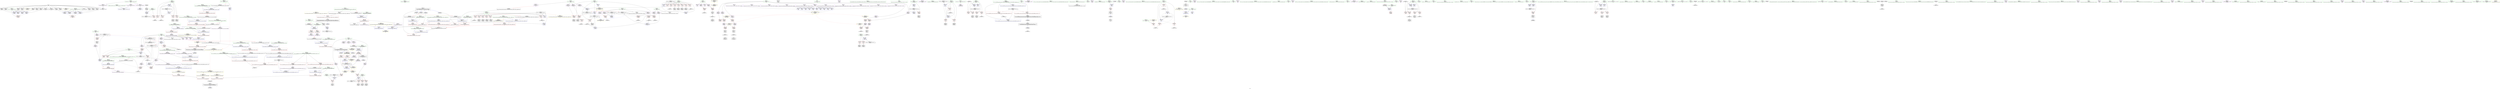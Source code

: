 digraph "SVFG" {
	label="SVFG";

	Node0x562db300d3b0 [shape=record,color=grey,label="{NodeID: 0\nNullPtr}"];
	Node0x562db300d3b0 -> Node0x562db303f1e0[style=solid];
	Node0x562db300d3b0 -> Node0x562db303f2e0[style=solid];
	Node0x562db300d3b0 -> Node0x562db303f3b0[style=solid];
	Node0x562db300d3b0 -> Node0x562db303f480[style=solid];
	Node0x562db300d3b0 -> Node0x562db303f550[style=solid];
	Node0x562db300d3b0 -> Node0x562db303f620[style=solid];
	Node0x562db300d3b0 -> Node0x562db303f6f0[style=solid];
	Node0x562db300d3b0 -> Node0x562db303f7c0[style=solid];
	Node0x562db300d3b0 -> Node0x562db303f890[style=solid];
	Node0x562db300d3b0 -> Node0x562db303f960[style=solid];
	Node0x562db300d3b0 -> Node0x562db303fa30[style=solid];
	Node0x562db300d3b0 -> Node0x562db303fb00[style=solid];
	Node0x562db300d3b0 -> Node0x562db303fbd0[style=solid];
	Node0x562db300d3b0 -> Node0x562db303fca0[style=solid];
	Node0x562db300d3b0 -> Node0x562db303fd70[style=solid];
	Node0x562db300d3b0 -> Node0x562db3043e90[style=solid];
	Node0x562db30446e0 [shape=record,color=blue,label="{NodeID: 443\n148\<--227\nj\<--inc\n_Z7precalcv\n}"];
	Node0x562db30446e0 -> Node0x562db3049ed0[style=dashed];
	Node0x562db30446e0 -> Node0x562db3049fa0[style=dashed];
	Node0x562db30446e0 -> Node0x562db304a070[style=dashed];
	Node0x562db30446e0 -> Node0x562db304a140[style=dashed];
	Node0x562db30446e0 -> Node0x562db30446e0[style=dashed];
	Node0x562db30446e0 -> Node0x562db30849f0[style=dashed];
	Node0x562db3047b50 [shape=record,color=purple,label="{NodeID: 277\n578\<--65\narrayidx52\<--ans\n_Z5solvev\n}"];
	Node0x562db3047b50 -> Node0x562db3041760[style=solid];
	Node0x562db3038120 [shape=record,color=green,label="{NodeID: 111\n434\<--435\nref.tmp56\<--ref.tmp56_field_insensitive\n_Z5solvev\n}"];
	Node0x562db3077ae0 [shape=record,color=black,label="{NodeID: 720\nMR_89V_2 = PHI(MR_89V_3, MR_89V_1, )\npts\{413 \}\n}"];
	Node0x562db3077ae0 -> Node0x562db3055790[style=dashed];
	Node0x562db3041760 [shape=record,color=red,label="{NodeID: 388\n579\<--578\n\<--arrayidx52\n_Z5solvev\n}"];
	Node0x562db3041760 -> Node0x562db303c360[style=solid];
	Node0x562db303c9e0 [shape=record,color=black,label="{NodeID: 222\n835\<--847\n_ZN9__gnu_cxx5__ops17__iter_equals_valIKiEENS0_16_Iter_equals_valIT_EERS4__ret\<--\n_ZN9__gnu_cxx5__ops17__iter_equals_valIKiEENS0_16_Iter_equals_valIT_EERS4_\n|{<s0>38}}"];
	Node0x562db303c9e0:s0 -> Node0x562db30c9910[style=solid,color=blue];
	Node0x562db3038c50 [shape=record,color=green,label="{NodeID: 56\n38\<--40\nm\<--m_field_insensitive\nGlob }"];
	Node0x562db3038c50 -> Node0x562db3049510[style=solid];
	Node0x562db3038c50 -> Node0x562db30495e0[style=solid];
	Node0x562db3038c50 -> Node0x562db3043b90[style=solid];
	Node0x562db3038c50 -> Node0x562db3044200[style=solid];
	Node0x562db3038c50 -> Node0x562db3044bc0[style=solid];
	Node0x562db30caa80 [shape=record,color=black,label="{NodeID: 997\n850 = PHI(799, )\n0th arg _ZN9__gnu_cxx5__ops16_Iter_equals_valIKiEclIPiEEbT_ }"];
	Node0x562db30caa80 -> Node0x562db3057810[style=solid];
	Node0x562db307f1b0 [shape=record,color=yellow,style=double,label="{NodeID: 831\n108V_1 = ENCHI(MR_108V_0)\npts\{540000 \}\nFun[main]|{<s0>47}}"];
	Node0x562db307f1b0:s0 -> Node0x562db307e4a0[style=dashed,color=red];
	Node0x562db305fdd0 [shape=record,color=grey,label="{NodeID: 665\n509 = Binary(508, 204, )\n}"];
	Node0x562db305fdd0 -> Node0x562db3055ad0[style=solid];
	Node0x562db3057330 [shape=record,color=blue,label="{NodeID: 499\n801\<--796\n__first.addr\<--__first\n_ZSt10__count_ifIPiN9__gnu_cxx5__ops16_Iter_equals_valIKiEEENSt15iterator_traitsIT_E15difference_typeES7_S7_T0_\n}"];
	Node0x562db3057330 -> Node0x562db3088150[style=dashed];
	Node0x562db304a960 [shape=record,color=red,label="{NodeID: 333\n197\<--196\n\<--arrayidx7\n_Z7precalcv\n}"];
	Node0x562db304a960 -> Node0x562db30491d0[style=solid];
	Node0x562db303ff40 [shape=record,color=black,label="{NodeID: 167\n704\<--39\nmain_ret\<--\nmain\n}"];
	Node0x562db3033d90 [shape=record,color=green,label="{NodeID: 1\n7\<--1\n__dso_handle\<--dummyObj\nGlob }"];
	Node0x562db30447b0 [shape=record,color=blue,label="{NodeID: 444\n144\<--232\ni\<--inc22\n_Z7precalcv\n}"];
	Node0x562db30447b0 -> Node0x562db3083ff0[style=dashed];
	Node0x562db3047c20 [shape=record,color=purple,label="{NodeID: 278\n519\<--67\n\<--.str.15\n_Z5solvev\n}"];
	Node0x562db30381f0 [shape=record,color=green,label="{NodeID: 112\n548\<--549\n_ZSt5countIPiiENSt15iterator_traitsIT_E15difference_typeES2_S2_RKT0_\<--_ZSt5countIPiiENSt15iterator_traitsIT_E15difference_typeES2_S2_RKT0__field_insensitive\n}"];
	Node0x562db3077fe0 [shape=record,color=black,label="{NodeID: 721\nMR_91V_2 = PHI(MR_91V_3, MR_91V_1, )\npts\{415 \}\n}"];
	Node0x562db3077fe0 -> Node0x562db3055860[style=dashed];
	Node0x562db3041830 [shape=record,color=red,label="{NodeID: 389\n661\<--650\n\<--__first.addr\n_ZSt5countIPiiENSt15iterator_traitsIT_E15difference_typeES2_S2_RKT0_\n|{<s0>39}}"];
	Node0x562db3041830:s0 -> Node0x562db30cad00[style=solid,color=red];
	Node0x562db303cab0 [shape=record,color=black,label="{NodeID: 223\n849\<--864\n_ZN9__gnu_cxx5__ops16_Iter_equals_valIKiEclIPiEEbT__ret\<--cmp\n_ZN9__gnu_cxx5__ops16_Iter_equals_valIKiEclIPiEEbT_\n|{<s0>50}}"];
	Node0x562db303cab0:s0 -> Node0x562db30ca2c0[style=solid,color=blue];
	Node0x562db3038d50 [shape=record,color=green,label="{NodeID: 57\n41\<--42\nperm\<--perm_field_insensitive\nGlob }"];
	Node0x562db3038d50 -> Node0x562db30462f0[style=solid];
	Node0x562db3038d50 -> Node0x562db30463c0[style=solid];
	Node0x562db3038d50 -> Node0x562db3046490[style=solid];
	Node0x562db3038d50 -> Node0x562db3046560[style=solid];
	Node0x562db3038d50 -> Node0x562db3046630[style=solid];
	Node0x562db30cabc0 [shape=record,color=black,label="{NodeID: 998\n851 = PHI(818, )\n1st arg _ZN9__gnu_cxx5__ops16_Iter_equals_valIKiEclIPiEEbT_ }"];
	Node0x562db30cabc0 -> Node0x562db30578e0[style=solid];
	Node0x562db3097e60 [shape=record,color=yellow,style=double,label="{NodeID: 832\n136V_1 = ENCHI(MR_136V_0)\npts\{1 320000 \}\nFun[main]|{<s0>42|<s1>42|<s2>47|<s3>47}}"];
	Node0x562db3097e60:s0 -> Node0x562db30985c0[style=dashed,color=red];
	Node0x562db3097e60:s1 -> Node0x562db3098cf0[style=dashed,color=red];
	Node0x562db3097e60:s2 -> Node0x562db3050e30[style=dashed,color=red];
	Node0x562db3097e60:s3 -> Node0x562db3095d70[style=dashed,color=red];
	Node0x562db305ff50 [shape=record,color=grey,label="{NodeID: 666\n221 = Binary(220, 204, )\n}"];
	Node0x562db305ff50 -> Node0x562db3040da0[style=solid];
	Node0x562db3057400 [shape=record,color=blue,label="{NodeID: 500\n803\<--797\n__last.addr\<--__last\n_ZSt10__count_ifIPiN9__gnu_cxx5__ops16_Iter_equals_valIKiEEENSt15iterator_traitsIT_E15difference_typeES7_S7_T0_\n}"];
	Node0x562db3057400 -> Node0x562db30426d0[style=dashed];
	Node0x562db304aa30 [shape=record,color=red,label="{NodeID: 334\n201\<--200\n\<--arrayidx9\n_Z7precalcv\n}"];
	Node0x562db304aa30 -> Node0x562db3040990[style=solid];
	Node0x562db3040010 [shape=record,color=black,label="{NodeID: 168\n44\<--43\n\<--used\nCan only get source location for instruction, argument, global var or function.}"];
	Node0x562db3033e20 [shape=record,color=green,label="{NodeID: 2\n9\<--1\n\<--dummyObj\nCan only get source location for instruction, argument, global var or function.}"];
	Node0x562db3044880 [shape=record,color=blue,label="{NodeID: 445\n150\<--157\nfound\<--\n_Z7precalcv\n}"];
	Node0x562db3044880 -> Node0x562db30783e0[style=dashed];
	Node0x562db3047cf0 [shape=record,color=purple,label="{NodeID: 279\n521\<--69\n\<--__PRETTY_FUNCTION__._Z5solvev\n_Z5solvev\n}"];
	Node0x562db30382f0 [shape=record,color=green,label="{NodeID: 113\n562\<--563\n_ZNSaIcEC1Ev\<--_ZNSaIcEC1Ev_field_insensitive\n}"];
	Node0x562db30780d0 [shape=record,color=black,label="{NodeID: 722\nMR_93V_2 = PHI(MR_93V_4, MR_93V_1, )\npts\{417 \}\n}"];
	Node0x562db30780d0 -> Node0x562db3055a00[style=dashed];
	Node0x562db3041900 [shape=record,color=red,label="{NodeID: 390\n662\<--652\n\<--__last.addr\n_ZSt5countIPiiENSt15iterator_traitsIT_E15difference_typeES2_S2_RKT0_\n|{<s0>39}}"];
	Node0x562db3041900:s0 -> Node0x562db30cae40[style=solid,color=red];
	Node0x562db303cb80 [shape=record,color=purple,label="{NodeID: 224\n96\<--4\n\<--_ZStL8__ioinit\n__cxx_global_var_init\n}"];
	Node0x562db3038e50 [shape=record,color=green,label="{NodeID: 58\n43\<--45\nused\<--used_field_insensitive\nGlob }"];
	Node0x562db3038e50 -> Node0x562db3040010[style=solid];
	Node0x562db3038e50 -> Node0x562db3046700[style=solid];
	Node0x562db3038e50 -> Node0x562db30467d0[style=solid];
	Node0x562db3038e50 -> Node0x562db30468a0[style=solid];
	Node0x562db30cad00 [shape=record,color=black,label="{NodeID: 999\n796 = PHI(661, )\n0th arg _ZSt10__count_ifIPiN9__gnu_cxx5__ops16_Iter_equals_valIKiEEENSt15iterator_traitsIT_E15difference_typeES7_S7_T0_ }"];
	Node0x562db30cad00 -> Node0x562db3057330[style=solid];
	Node0x562db30600d0 [shape=record,color=grey,label="{NodeID: 667\n540 = Binary(539, 209, )\n}"];
	Node0x562db30600d0 -> Node0x562db3055d40[style=solid];
	Node0x562db30574d0 [shape=record,color=blue,label="{NodeID: 501\n805\<--812\n__n\<--\n_ZSt10__count_ifIPiN9__gnu_cxx5__ops16_Iter_equals_valIKiEEENSt15iterator_traitsIT_E15difference_typeES7_S7_T0_\n}"];
	Node0x562db30574d0 -> Node0x562db3087c50[style=dashed];
	Node0x562db304ab00 [shape=record,color=red,label="{NodeID: 335\n207\<--206\n\<--arrayidx12\n_Z7precalcv\n}"];
	Node0x562db304ab00 -> Node0x562db3060250[style=solid];
	Node0x562db3040110 [shape=record,color=black,label="{NodeID: 169\n62\<--61\n\<--scnt\nCan only get source location for instruction, argument, global var or function.}"];
	Node0x562db30340d0 [shape=record,color=green,label="{NodeID: 3\n11\<--1\n.str\<--dummyObj\nGlob }"];
	Node0x562db3044950 [shape=record,color=blue,label="{NodeID: 446\n152\<--39\nc\<--\n_Z7precalcv\n}"];
	Node0x562db3044950 -> Node0x562db30788e0[style=dashed];
	Node0x562db3047dc0 [shape=record,color=purple,label="{NodeID: 280\n556\<--69\n\<--__PRETTY_FUNCTION__._Z5solvev\n_Z5solvev\n}"];
	Node0x562db303d1a0 [shape=record,color=green,label="{NodeID: 114\n566\<--567\n_ZNSt7__cxx1112basic_stringIcSt11char_traitsIcESaIcEEC1EPKcRKS3_\<--_ZNSt7__cxx1112basic_stringIcSt11char_traitsIcESaIcEEC1EPKcRKS3__field_insensitive\n}"];
	Node0x562db30781c0 [shape=record,color=black,label="{NodeID: 723\nMR_95V_2 = PHI(MR_95V_3, MR_95V_1, )\npts\{419 \}\n}"];
	Node0x562db30781c0 -> Node0x562db3055ad0[style=dashed];
	Node0x562db30781c0 -> Node0x562db30781c0[style=dashed];
	Node0x562db30419d0 [shape=record,color=red,label="{NodeID: 391\n663\<--654\n\<--__value.addr\n_ZSt5countIPiiENSt15iterator_traitsIT_E15difference_typeES2_S2_RKT0_\n|{<s0>38}}"];
	Node0x562db30419d0:s0 -> Node0x562db30cb940[style=solid,color=red];
	Node0x562db303cc50 [shape=record,color=purple,label="{NodeID: 225\n12\<--11\n\<--.str\nCan only get source location for instruction, argument, global var or function.}"];
	Node0x562db303cc50 -> Node0x562db3043190[style=solid];
	Node0x562db3038f50 [shape=record,color=green,label="{NodeID: 59\n52\<--54\ns\<--s_field_insensitive\nGlob }"];
	Node0x562db3038f50 -> Node0x562db3046f20[style=solid];
	Node0x562db3038f50 -> Node0x562db3046ff0[style=solid];
	Node0x562db3038f50 -> Node0x562db30470c0[style=solid];
	Node0x562db3038f50 -> Node0x562db3047190[style=solid];
	Node0x562db30cae40 [shape=record,color=black,label="{NodeID: 1000\n797 = PHI(662, )\n1st arg _ZSt10__count_ifIPiN9__gnu_cxx5__ops16_Iter_equals_valIKiEEENSt15iterator_traitsIT_E15difference_typeES7_S7_T0_ }"];
	Node0x562db30cae40 -> Node0x562db3057400[style=solid];
	Node0x562db3098020 [shape=record,color=yellow,style=double,label="{NodeID: 834\n118V_1 = ENCHI(MR_118V_0)\npts\{8380000 \}\nFun[_ZN9__gnu_cxx5__ops17__iter_equals_valIKiEENS0_16_Iter_equals_valIT_EERS4_]|{<s0>51}}"];
	Node0x562db3098020:s0 -> Node0x562db3057b50[style=dashed,color=red];
	Node0x562db3060250 [shape=record,color=grey,label="{NodeID: 668\n208 = Binary(207, 209, )\n}"];
	Node0x562db3060250 -> Node0x562db3044540[style=solid];
	Node0x562db30575a0 [shape=record,color=blue,label="{NodeID: 502\n805\<--824\n__n\<--inc\n_ZSt10__count_ifIPiN9__gnu_cxx5__ops16_Iter_equals_valIKiEEENSt15iterator_traitsIT_E15difference_typeES7_S7_T0_\n}"];
	Node0x562db30575a0 -> Node0x562db3087c50[style=dashed];
	Node0x562db304abd0 [shape=record,color=red,label="{NodeID: 336\n215\<--214\n\<--arrayidx14\n_Z7precalcv\n}"];
	Node0x562db304abd0 -> Node0x562db30492a0[style=solid];
	Node0x562db3040210 [shape=record,color=black,label="{NodeID: 170\n98\<--99\n\<--_ZNSt8ios_base4InitD1Ev\nCan only get source location for instruction, argument, global var or function.}"];
	Node0x562db3034190 [shape=record,color=green,label="{NodeID: 4\n13\<--1\n.str.2\<--dummyObj\nGlob }"];
	Node0x562db304f780 [shape=record,color=yellow,style=double,label="{NodeID: 779\n60V_1 = ENCHI(MR_60V_0)\npts\{1550000 1550001 \}\nFun[_ZNSt4pairIiiEaSEOS0_]}"];
	Node0x562db304f780 -> Node0x562db304b590[style=dashed];
	Node0x562db304f780 -> Node0x562db304b660[style=dashed];
	Node0x562db3044a20 [shape=record,color=blue,label="{NodeID: 447\n150\<--258\nfound\<--\n_Z7precalcv\n}"];
	Node0x562db3044a20 -> Node0x562db30783e0[style=dashed];
	Node0x562db3047e90 [shape=record,color=purple,label="{NodeID: 281\n554\<--71\n\<--.str.16\n_Z5solvev\n}"];
	Node0x562db303d230 [shape=record,color=green,label="{NodeID: 115\n569\<--570\n_ZNSaIcED1Ev\<--_ZNSaIcED1Ev_field_insensitive\n}"];
	Node0x562db307ff20 [shape=record,color=black,label="{NodeID: 724\nMR_110V_4 = PHI(MR_110V_5, MR_110V_2, )\npts\{640000 \}\n|{|<s5>21|<s6>47}}"];
	Node0x562db307ff20 -> Node0x562db304d060[style=dashed];
	Node0x562db307ff20 -> Node0x562db30415c0[style=dashed];
	Node0x562db307ff20 -> Node0x562db3041690[style=dashed];
	Node0x562db307ff20 -> Node0x562db3055ba0[style=dashed];
	Node0x562db307ff20 -> Node0x562db307ff20[style=dashed];
	Node0x562db307ff20:s5 -> Node0x562db30984b0[style=dashed,color=red];
	Node0x562db307ff20:s6 -> Node0x562db3085df0[style=dashed,color=blue];
	Node0x562db3041aa0 [shape=record,color=red,label="{NodeID: 392\n670\<--669\n\<--coerce.dive1\n_ZSt5countIPiiENSt15iterator_traitsIT_E15difference_typeES2_S2_RKT0_\n|{<s0>39}}"];
	Node0x562db3041aa0:s0 -> Node0x562db30caf80[style=solid,color=red];
	Node0x562db303cd50 [shape=record,color=purple,label="{NodeID: 226\n14\<--13\n\<--.str.2\nCan only get source location for instruction, argument, global var or function.}"];
	Node0x562db303cd50 -> Node0x562db3043290[style=solid];
	Node0x562db3039050 [shape=record,color=green,label="{NodeID: 60\n61\<--64\nscnt\<--scnt_field_insensitive\nGlob }"];
	Node0x562db3039050 -> Node0x562db3040110[style=solid];
	Node0x562db3039050 -> Node0x562db30474d0[style=solid];
	Node0x562db3039050 -> Node0x562db30475a0[style=solid];
	Node0x562db3039050 -> Node0x562db3047670[style=solid];
	Node0x562db3039050 -> Node0x562db3047740[style=solid];
	Node0x562db3039050 -> Node0x562db3047810[style=solid];
	Node0x562db3039050 -> Node0x562db30478e0[style=solid];
	Node0x562db3039050 -> Node0x562db30479b0[style=solid];
	Node0x562db30caf80 [shape=record,color=black,label="{NodeID: 1001\n798 = PHI(670, )\n2nd arg _ZSt10__count_ifIPiN9__gnu_cxx5__ops16_Iter_equals_valIKiEEENSt15iterator_traitsIT_E15difference_typeES7_S7_T0_ }"];
	Node0x562db30caf80 -> Node0x562db3057260[style=solid];
	Node0x562db30603d0 [shape=record,color=grey,label="{NodeID: 669\n535 = Binary(534, 209, )\n}"];
	Node0x562db30603d0 -> Node0x562db3055c70[style=solid];
	Node0x562db3057670 [shape=record,color=blue,label="{NodeID: 503\n801\<--830\n__first.addr\<--incdec.ptr\n_ZSt10__count_ifIPiN9__gnu_cxx5__ops16_Iter_equals_valIKiEEENSt15iterator_traitsIT_E15difference_typeES7_S7_T0_\n}"];
	Node0x562db3057670 -> Node0x562db3088150[style=dashed];
	Node0x562db304aca0 [shape=record,color=red,label="{NodeID: 337\n219\<--218\n\<--arrayidx16\n_Z7precalcv\n}"];
	Node0x562db304aca0 -> Node0x562db3040cd0[style=solid];
	Node0x562db3040310 [shape=record,color=black,label="{NodeID: 171\n114\<--120\n_Z5rdtscv_ret\<--\n_Z5rdtscv\n|{<s0>40}}"];
	Node0x562db3040310:s0 -> Node0x562db30c9bc0[style=solid,color=blue];
	Node0x562db3034250 [shape=record,color=green,label="{NodeID: 5\n15\<--1\n.str.3\<--dummyObj\nGlob }"];
	Node0x562db304f860 [shape=record,color=yellow,style=double,label="{NodeID: 780\n62V_1 = ENCHI(MR_62V_0)\npts\{318 \}\nFun[_ZSt9make_pairIRiS0_ESt4pairINSt17__decay_and_stripIT_E6__typeENS2_IT0_E6__typeEEOS3_OS6_]}"];
	Node0x562db304f860 -> Node0x562db304b250[style=dashed];
	Node0x562db3044af0 [shape=record,color=blue,label="{NodeID: 448\n265\<--262\n\<--call38\n_Z7precalcv\n}"];
	Node0x562db3044af0 -> Node0x562db3078de0[style=dashed];
	Node0x562db3047f60 [shape=record,color=purple,label="{NodeID: 282\n564\<--73\n\<--.str.17\n_Z5solvev\n}"];
	Node0x562db303d300 [shape=record,color=green,label="{NodeID: 116\n587\<--588\n_ZNSt7__cxx1112basic_stringIcSt11char_traitsIcESaIcEEC1EmcRKS3_\<--_ZNSt7__cxx1112basic_stringIcSt11char_traitsIcESaIcEEC1EmcRKS3__field_insensitive\n}"];
	Node0x562db30803f0 [shape=record,color=black,label="{NodeID: 725\nMR_112V_2 = PHI(MR_112V_3, MR_112V_1, )\npts\{660000 \}\n|{|<s2>47}}"];
	Node0x562db30803f0 -> Node0x562db3041760[style=dashed];
	Node0x562db30803f0 -> Node0x562db3055930[style=dashed];
	Node0x562db30803f0:s2 -> Node0x562db3085df0[style=dashed,color=blue];
	Node0x562db3041b70 [shape=record,color=red,label="{NodeID: 393\n726\<--707\n\<--maxt\nmain\n}"];
	Node0x562db3041b70 -> Node0x562db3061ed0[style=solid];
	Node0x562db303ce50 [shape=record,color=purple,label="{NodeID: 227\n16\<--15\n\<--.str.3\nCan only get source location for instruction, argument, global var or function.}"];
	Node0x562db303ce50 -> Node0x562db3043390[style=solid];
	Node0x562db3039150 [shape=record,color=green,label="{NodeID: 61\n65\<--66\nans\<--ans_field_insensitive\nGlob }"];
	Node0x562db3039150 -> Node0x562db3047a80[style=solid];
	Node0x562db3039150 -> Node0x562db3047b50[style=solid];
	Node0x562db30cb0c0 [shape=record,color=black,label="{NodeID: 1002\n763 = PHI(317, )\n0th arg _ZNSt4pairIiiEC2IRiS2_Lb1EEEOT_OT0_ }"];
	Node0x562db30cb0c0 -> Node0x562db3056d80[style=solid];
	Node0x562db3060550 [shape=record,color=grey,label="{NodeID: 670\n203 = Binary(202, 204, )\n}"];
	Node0x562db3060550 -> Node0x562db3040a60[style=solid];
	Node0x562db3057740 [shape=record,color=blue,label="{NodeID: 504\n839\<--836\n__val.addr\<--__val\n_ZN9__gnu_cxx5__ops17__iter_equals_valIKiEENS0_16_Iter_equals_valIT_EERS4_\n}"];
	Node0x562db3057740 -> Node0x562db3042940[style=dashed];
	Node0x562db304ad70 [shape=record,color=red,label="{NodeID: 338\n245\<--244\n\<--arrayidx28\n_Z7precalcv\n}"];
	Node0x562db304ad70 -> Node0x562db30615d0[style=solid];
	Node0x562db30403e0 [shape=record,color=black,label="{NodeID: 172\n131\<--137\n_ZSt4acose_ret\<--call\n_ZSt4acose\n|{<s0>3}}"];
	Node0x562db30403e0:s0 -> Node0x562db30c8780[style=solid,color=blue];
	Node0x562db3034ac0 [shape=record,color=green,label="{NodeID: 6\n17\<--1\n.str.4\<--dummyObj\nGlob }"];
	Node0x562db304f970 [shape=record,color=yellow,style=double,label="{NodeID: 781\n14V_1 = ENCHI(MR_14V_0)\npts\{153 370000 \}\nFun[_ZSt9make_pairIRiS0_ESt4pairINSt17__decay_and_stripIT_E6__typeENS2_IT0_E6__typeEEOS3_OS6_]|{<s0>13}}"];
	Node0x562db304f970:s0 -> Node0x562db3050c10[style=dashed,color=red];
	Node0x562db3044bc0 [shape=record,color=blue,label="{NodeID: 449\n38\<--268\nm\<--inc39\n_Z7precalcv\n}"];
	Node0x562db3044bc0 -> Node0x562db30782f0[style=dashed];
	Node0x562db3048030 [shape=record,color=purple,label="{NodeID: 283\n626\<--75\n\<--.str.18\n_Z5solvev\n}"];
	Node0x562db303d400 [shape=record,color=green,label="{NodeID: 117\n590\<--591\n_ZNSt7__cxx1112basic_stringIcSt11char_traitsIcESaIcEEpLERKS4_\<--_ZNSt7__cxx1112basic_stringIcSt11char_traitsIcESaIcEEpLERKS4__field_insensitive\n}"];
	Node0x562db3041c40 [shape=record,color=red,label="{NodeID: 394\n725\<--709\n\<--t\nmain\n}"];
	Node0x562db3041c40 -> Node0x562db3061ed0[style=solid];
	Node0x562db303cf50 [shape=record,color=purple,label="{NodeID: 228\n18\<--17\n\<--.str.4\nCan only get source location for instruction, argument, global var or function.}"];
	Node0x562db303cf50 -> Node0x562db3043490[style=solid];
	Node0x562db3039250 [shape=record,color=green,label="{NodeID: 62\n85\<--89\nllvm.global_ctors\<--llvm.global_ctors_field_insensitive\nGlob }"];
	Node0x562db3039250 -> Node0x562db3048440[style=solid];
	Node0x562db3039250 -> Node0x562db3048540[style=solid];
	Node0x562db3039250 -> Node0x562db3048640[style=solid];
	Node0x562db30cb200 [shape=record,color=black,label="{NodeID: 1003\n764 = PHI(326, )\n1st arg _ZNSt4pairIiiEC2IRiS2_Lb1EEEOT_OT0_ }"];
	Node0x562db30cb200 -> Node0x562db3056e50[style=solid];
	Node0x562db30606d0 [shape=record,color=grey,label="{NodeID: 671\n531 = Binary(530, 526, )\n}"];
	Node0x562db30606d0 -> Node0x562db3055ba0[style=solid];
	Node0x562db3057810 [shape=record,color=blue,label="{NodeID: 505\n852\<--850\nthis.addr\<--this\n_ZN9__gnu_cxx5__ops16_Iter_equals_valIKiEclIPiEEbT_\n}"];
	Node0x562db3057810 -> Node0x562db3042ae0[style=dashed];
	Node0x562db304ae40 [shape=record,color=red,label="{NodeID: 339\n251\<--250\n\<--arrayidx31\n_Z7precalcv\n}"];
	Node0x562db304ae40 -> Node0x562db3041010[style=solid];
	Node0x562db30404b0 [shape=record,color=black,label="{NodeID: 173\n265\<--154\n\<--ref.tmp\n_Z7precalcv\n}"];
	Node0x562db30404b0 -> Node0x562db3044af0[style=solid];
	Node0x562db3034b80 [shape=record,color=green,label="{NodeID: 7\n19\<--1\n.str.5\<--dummyObj\nGlob }"];
	Node0x562db304fa80 [shape=record,color=yellow,style=double,label="{NodeID: 782\n69V_1 = ENCHI(MR_69V_0)\npts\{3180000 3180001 \}\nFun[_ZSt9make_pairIRiS0_ESt4pairINSt17__decay_and_stripIT_E6__typeENS2_IT0_E6__typeEEOS3_OS6_]|{<s0>13|<s1>13}}"];
	Node0x562db304fa80:s0 -> Node0x562db3056ff0[style=dashed,color=red];
	Node0x562db304fa80:s1 -> Node0x562db30570c0[style=dashed,color=red];
	Node0x562db3044c90 [shape=record,color=blue,label="{NodeID: 450\n280\<--209\narrayidx46\<--\n_Z7precalcv\n}"];
	Node0x562db3044c90 -> Node0x562db30792e0[style=dashed];
	Node0x562db3048100 [shape=record,color=purple,label="{NodeID: 284\n719\<--77\n\<--.str.19\nmain\n}"];
	Node0x562db303d500 [shape=record,color=green,label="{NodeID: 118\n593\<--594\n_ZNSt7__cxx1112basic_stringIcSt11char_traitsIcESaIcEED1Ev\<--_ZNSt7__cxx1112basic_stringIcSt11char_traitsIcESaIcEED1Ev_field_insensitive\n}"];
	Node0x562db3041d10 [shape=record,color=red,label="{NodeID: 395\n739\<--709\n\<--t\nmain\n}"];
	Node0x562db3041d10 -> Node0x562db305fad0[style=solid];
	Node0x562db303d050 [shape=record,color=purple,label="{NodeID: 229\n20\<--19\n\<--.str.5\nCan only get source location for instruction, argument, global var or function.}"];
	Node0x562db303d050 -> Node0x562db3043590[style=solid];
	Node0x562db3039350 [shape=record,color=green,label="{NodeID: 63\n90\<--91\n__cxx_global_var_init\<--__cxx_global_var_init_field_insensitive\n}"];
	Node0x562db30cb340 [shape=record,color=black,label="{NodeID: 1004\n765 = PHI(330, )\n2nd arg _ZNSt4pairIiiEC2IRiS2_Lb1EEEOT_OT0_ }"];
	Node0x562db30cb340 -> Node0x562db3056f20[style=solid];
	Node0x562db3060850 [shape=record,color=grey,label="{NodeID: 672\n232 = Binary(231, 209, )\n}"];
	Node0x562db3060850 -> Node0x562db30447b0[style=solid];
	Node0x562db30578e0 [shape=record,color=blue,label="{NodeID: 506\n854\<--851\n__it.addr\<--__it\n_ZN9__gnu_cxx5__ops16_Iter_equals_valIKiEclIPiEEbT_\n}"];
	Node0x562db30578e0 -> Node0x562db3042bb0[style=dashed];
	Node0x562db304af10 [shape=record,color=red,label="{NodeID: 340\n254\<--253\n\<--arrayidx33\n_Z7precalcv\n}"];
	Node0x562db304af10 -> Node0x562db3061a50[style=solid];
	Node0x562db3040580 [shape=record,color=black,label="{NodeID: 174\n173\<--172\nidxprom\<--\n_Z7precalcv\n}"];
	Node0x562db3034c40 [shape=record,color=green,label="{NodeID: 8\n21\<--1\n.str.6\<--dummyObj\nGlob }"];
	Node0x562db3044d60 [shape=record,color=blue,label="{NodeID: 451\n152\<--285\nc\<--inc49\n_Z7precalcv\n}"];
	Node0x562db3044d60 -> Node0x562db30788e0[style=dashed];
	Node0x562db30481d0 [shape=record,color=purple,label="{NodeID: 285\n732\<--79\n\<--.str.20\nmain\n}"];
	Node0x562db303d600 [shape=record,color=green,label="{NodeID: 119\n624\<--625\n_ZNKSt7__cxx1112basic_stringIcSt11char_traitsIcESaIcEE5c_strEv\<--_ZNKSt7__cxx1112basic_stringIcSt11char_traitsIcESaIcEE5c_strEv_field_insensitive\n}"];
	Node0x562db3041de0 [shape=record,color=red,label="{NodeID: 396\n745\<--709\n\<--t\nmain\n}"];
	Node0x562db3041de0 -> Node0x562db305f950[style=solid];
	Node0x562db3045440 [shape=record,color=purple,label="{NodeID: 230\n22\<--21\n\<--.str.6\nCan only get source location for instruction, argument, global var or function.}"];
	Node0x562db3045440 -> Node0x562db3043690[style=solid];
	Node0x562db3039450 [shape=record,color=green,label="{NodeID: 64\n94\<--95\n_ZNSt8ios_base4InitC1Ev\<--_ZNSt8ios_base4InitC1Ev_field_insensitive\n}"];
	Node0x562db30cb480 [shape=record,color=black,label="{NodeID: 1005\n756 = PHI(325, 329, 778, 783, )\n0th arg _ZSt7forwardIRiEOT_RNSt16remove_referenceIS1_E4typeE }"];
	Node0x562db30cb480 -> Node0x562db3056cb0[style=solid];
	Node0x562db30984b0 [shape=record,color=yellow,style=double,label="{NodeID: 839\n26V_1 = ENCHI(MR_26V_0)\npts\{421 640000 \}\nFun[_ZSt5countIPiiENSt15iterator_traitsIT_E15difference_typeES2_S2_RKT0_]|{<s0>39}}"];
	Node0x562db30984b0:s0 -> Node0x562db30501e0[style=dashed,color=red];
	Node0x562db30609d0 [shape=record,color=grey,label="{NodeID: 673\n268 = Binary(267, 209, )\n}"];
	Node0x562db30609d0 -> Node0x562db3044bc0[style=solid];
	Node0x562db30579b0 [shape=record,color=blue,label="{NodeID: 507\n869\<--867\nthis.addr\<--this\n_ZN9__gnu_cxx5__ops16_Iter_equals_valIKiEC2ERS2_\n}"];
	Node0x562db30579b0 -> Node0x562db3042ef0[style=dashed];
	Node0x562db304afe0 [shape=record,color=red,label="{NodeID: 341\n278\<--277\n\<--arrayidx44\n_Z7precalcv\n}"];
	Node0x562db304afe0 -> Node0x562db3041350[style=solid];
	Node0x562db3040650 [shape=record,color=black,label="{NodeID: 175\n180\<--179\nidxprom1\<--\n_Z7precalcv\n}"];
	Node0x562db3034d00 [shape=record,color=green,label="{NodeID: 9\n23\<--1\n.str.7\<--dummyObj\nGlob }"];
	Node0x562db3044e30 [shape=record,color=blue,label="{NodeID: 452\n319\<--315\n__x.addr\<--__x\n_ZSt9make_pairIRiS0_ESt4pairINSt17__decay_and_stripIT_E6__typeENS2_IT0_E6__typeEEOS3_OS6_\n}"];
	Node0x562db3044e30 -> Node0x562db304b0b0[style=dashed];
	Node0x562db30482a0 [shape=record,color=purple,label="{NodeID: 286\n734\<--81\n\<--__PRETTY_FUNCTION__.main\nmain\n}"];
	Node0x562db303d700 [shape=record,color=green,label="{NodeID: 120\n628\<--629\nprintf\<--printf_field_insensitive\n}"];
	Node0x562db3041eb0 [shape=record,color=red,label="{NodeID: 397\n760\<--757\n\<--__t.addr\n_ZSt7forwardIRiEOT_RNSt16remove_referenceIS1_E4typeE\n}"];
	Node0x562db3041eb0 -> Node0x562db303c6a0[style=solid];
	Node0x562db3045500 [shape=record,color=purple,label="{NodeID: 231\n24\<--23\n\<--.str.7\nCan only get source location for instruction, argument, global var or function.}"];
	Node0x562db3045500 -> Node0x562db3043790[style=solid];
	Node0x562db3039550 [shape=record,color=green,label="{NodeID: 65\n100\<--101\n__cxa_atexit\<--__cxa_atexit_field_insensitive\n}"];
	Node0x562db30cb830 [shape=record,color=black,label="{NodeID: 1006\n132 = PHI(126, )\n0th arg _ZSt4acose }"];
	Node0x562db30cb830 -> Node0x562db3044130[style=solid];
	Node0x562db30985c0 [shape=record,color=yellow,style=double,label="{NodeID: 840\n34V_1 = ENCHI(MR_34V_0)\npts\{1 \}\nFun[_Z7precalcv]}"];
	Node0x562db30985c0 -> Node0x562db304aa30[style=dashed];
	Node0x562db30985c0 -> Node0x562db304aca0[style=dashed];
	Node0x562db3060b50 [shape=record,color=grey,label="{NodeID: 674\n450 = Binary(449, 204, )\n}"];
	Node0x562db3060b50 -> Node0x562db303b8d0[style=solid];
	Node0x562db3057a80 [shape=record,color=blue,label="{NodeID: 508\n871\<--868\n__value.addr\<--__value\n_ZN9__gnu_cxx5__ops16_Iter_equals_valIKiEC2ERS2_\n}"];
	Node0x562db3057a80 -> Node0x562db3042fc0[style=dashed];
	Node0x562db304b0b0 [shape=record,color=red,label="{NodeID: 342\n325\<--319\n\<--__x.addr\n_ZSt9make_pairIRiS0_ESt4pairINSt17__decay_and_stripIT_E6__typeENS2_IT0_E6__typeEEOS3_OS6_\n|{<s0>11}}"];
	Node0x562db304b0b0:s0 -> Node0x562db30cb480[style=solid,color=red];
	Node0x562db3040720 [shape=record,color=black,label="{NodeID: 176\n186\<--183\nconv\<--call\n_Z7precalcv\n}"];
	Node0x562db3040720 -> Node0x562db30443a0[style=solid];
	Node0x562db3034e00 [shape=record,color=green,label="{NodeID: 10\n25\<--1\n.str.8\<--dummyObj\nGlob }"];
	Node0x562db3044f00 [shape=record,color=blue,label="{NodeID: 453\n321\<--316\n__y.addr\<--__y\n_ZSt9make_pairIRiS0_ESt4pairINSt17__decay_and_stripIT_E6__typeENS2_IT0_E6__typeEEOS3_OS6_\n}"];
	Node0x562db3044f00 -> Node0x562db304b180[style=dashed];
	Node0x562db3048370 [shape=record,color=purple,label="{NodeID: 287\n741\<--83\n\<--.str.21\nmain\n}"];
	Node0x562db303d800 [shape=record,color=green,label="{NodeID: 121\n650\<--651\n__first.addr\<--__first.addr_field_insensitive\n_ZSt5countIPiiENSt15iterator_traitsIT_E15difference_typeES2_S2_RKT0_\n}"];
	Node0x562db303d800 -> Node0x562db3041830[style=solid];
	Node0x562db303d800 -> Node0x562db3056700[style=solid];
	Node0x562db3041f80 [shape=record,color=red,label="{NodeID: 398\n775\<--766\nthis1\<--this.addr\n_ZNSt4pairIiiEC2IRiS2_Lb1EEEOT_OT0_\n}"];
	Node0x562db3041f80 -> Node0x562db303c770[style=solid];
	Node0x562db3041f80 -> Node0x562db3048c20[style=solid];
	Node0x562db3041f80 -> Node0x562db3048cf0[style=solid];
	Node0x562db3045600 [shape=record,color=purple,label="{NodeID: 232\n26\<--25\n\<--.str.8\nCan only get source location for instruction, argument, global var or function.}"];
	Node0x562db3045600 -> Node0x562db3043890[style=solid];
	Node0x562db3039650 [shape=record,color=green,label="{NodeID: 66\n99\<--105\n_ZNSt8ios_base4InitD1Ev\<--_ZNSt8ios_base4InitD1Ev_field_insensitive\n}"];
	Node0x562db3039650 -> Node0x562db3040210[style=solid];
	Node0x562db30cb940 [shape=record,color=black,label="{NodeID: 1007\n836 = PHI(663, )\n0th arg _ZN9__gnu_cxx5__ops17__iter_equals_valIKiEENS0_16_Iter_equals_valIT_EERS4_ }"];
	Node0x562db30cb940 -> Node0x562db3057740[style=solid];
	Node0x562db3060cd0 [shape=record,color=grey,label="{NodeID: 675\n598 = Binary(597, 209, )\n}"];
	Node0x562db3060cd0 -> Node0x562db3055fb0[style=solid];
	Node0x562db3057b50 [shape=record,color=blue,label="{NodeID: 509\n876\<--877\n_M_value\<--\n_ZN9__gnu_cxx5__ops16_Iter_equals_valIKiEC2ERS2_\n|{<s0>51}}"];
	Node0x562db3057b50:s0 -> Node0x562db30a0ad0[style=dashed,color=blue];
	Node0x562db304b180 [shape=record,color=red,label="{NodeID: 343\n329\<--321\n\<--__y.addr\n_ZSt9make_pairIRiS0_ESt4pairINSt17__decay_and_stripIT_E6__typeENS2_IT0_E6__typeEEOS3_OS6_\n|{<s0>12}}"];
	Node0x562db304b180:s0 -> Node0x562db30cb480[style=solid,color=red];
	Node0x562db30407f0 [shape=record,color=black,label="{NodeID: 177\n195\<--194\nidxprom6\<--\n_Z7precalcv\n}"];
	Node0x562db3034f30 [shape=record,color=green,label="{NodeID: 11\n27\<--1\n.str.9\<--dummyObj\nGlob }"];
	Node0x562db3044fd0 [shape=record,color=blue,label="{NodeID: 454\n340\<--338\nthis.addr\<--this\n_ZNSt4pairIiiEaSEOS0_\n}"];
	Node0x562db3044fd0 -> Node0x562db304b320[style=dashed];
	Node0x562db3048440 [shape=record,color=purple,label="{NodeID: 288\n886\<--85\nllvm.global_ctors_0\<--llvm.global_ctors\nGlob }"];
	Node0x562db3048440 -> Node0x562db3043c90[style=solid];
	Node0x562db303d8d0 [shape=record,color=green,label="{NodeID: 122\n652\<--653\n__last.addr\<--__last.addr_field_insensitive\n_ZSt5countIPiiENSt15iterator_traitsIT_E15difference_typeES2_S2_RKT0_\n}"];
	Node0x562db303d8d0 -> Node0x562db3041900[style=solid];
	Node0x562db303d8d0 -> Node0x562db30567d0[style=solid];
	Node0x562db3042050 [shape=record,color=red,label="{NodeID: 399\n778\<--768\n\<--__x.addr\n_ZNSt4pairIiiEC2IRiS2_Lb1EEEOT_OT0_\n|{<s0>48}}"];
	Node0x562db3042050:s0 -> Node0x562db30cb480[style=solid,color=red];
	Node0x562db3045700 [shape=record,color=purple,label="{NodeID: 233\n28\<--27\n\<--.str.9\nCan only get source location for instruction, argument, global var or function.}"];
	Node0x562db3045700 -> Node0x562db3043990[style=solid];
	Node0x562db3039750 [shape=record,color=green,label="{NodeID: 67\n112\<--113\n_Z5rdtscv\<--_Z5rdtscv_field_insensitive\n}"];
	Node0x562db30cba50 [shape=record,color=black,label="{NodeID: 1008\n647 = PHI(544, )\n0th arg _ZSt5countIPiiENSt15iterator_traitsIT_E15difference_typeES2_S2_RKT0_ }"];
	Node0x562db30cba50 -> Node0x562db3056700[style=solid];
	Node0x562db3060e50 [shape=record,color=grey,label="{NodeID: 676\n582 = Binary(581, 583, )\n}"];
	Node0x562db3060e50 -> Node0x562db303c430[style=solid];
	Node0x562db304b250 [shape=record,color=red,label="{NodeID: 344\n335\<--334\n\<--\n_ZSt9make_pairIRiS0_ESt4pairINSt17__decay_and_stripIT_E6__typeENS2_IT0_E6__typeEEOS3_OS6_\n}"];
	Node0x562db304b250 -> Node0x562db303b320[style=solid];
	Node0x562db30408c0 [shape=record,color=black,label="{NodeID: 178\n199\<--198\nidxprom8\<--\n_Z7precalcv\n}"];
	Node0x562db3035030 [shape=record,color=green,label="{NodeID: 12\n29\<--1\n.str.10\<--dummyObj\nGlob }"];
	Node0x562db30450a0 [shape=record,color=blue,label="{NodeID: 455\n342\<--339\n__p.addr\<--__p\n_ZNSt4pairIiiEaSEOS0_\n}"];
	Node0x562db30450a0 -> Node0x562db304b3f0[style=dashed];
	Node0x562db30450a0 -> Node0x562db304b4c0[style=dashed];
	Node0x562db3048540 [shape=record,color=purple,label="{NodeID: 289\n887\<--85\nllvm.global_ctors_1\<--llvm.global_ctors\nGlob }"];
	Node0x562db3048540 -> Node0x562db3043d90[style=solid];
	Node0x562db303d9a0 [shape=record,color=green,label="{NodeID: 123\n654\<--655\n__value.addr\<--__value.addr_field_insensitive\n_ZSt5countIPiiENSt15iterator_traitsIT_E15difference_typeES2_S2_RKT0_\n}"];
	Node0x562db303d9a0 -> Node0x562db30419d0[style=solid];
	Node0x562db303d9a0 -> Node0x562db30568a0[style=solid];
	Node0x562db3042120 [shape=record,color=red,label="{NodeID: 400\n783\<--770\n\<--__y.addr\n_ZNSt4pairIiiEC2IRiS2_Lb1EEEOT_OT0_\n|{<s0>49}}"];
	Node0x562db3042120:s0 -> Node0x562db30cb480[style=solid,color=red];
	Node0x562db3045800 [shape=record,color=purple,label="{NodeID: 234\n30\<--29\n\<--.str.10\nCan only get source location for instruction, argument, global var or function.}"];
	Node0x562db3045800 -> Node0x562db3043a90[style=solid];
	Node0x562db3039850 [shape=record,color=green,label="{NodeID: 68\n115\<--116\ntmp\<--tmp_field_insensitive\n_Z5rdtscv\n}"];
	Node0x562db3039850 -> Node0x562db30496b0[style=solid];
	Node0x562db3039850 -> Node0x562db3043f90[style=solid];
	Node0x562db30cbb60 [shape=record,color=black,label="{NodeID: 1009\n648 = PHI(546, )\n1st arg _ZSt5countIPiiENSt15iterator_traitsIT_E15difference_typeES2_S2_RKT0_ }"];
	Node0x562db30cbb60 -> Node0x562db30567d0[style=solid];
	Node0x562db3060fd0 [shape=record,color=grey,label="{NodeID: 677\n824 = Binary(823, 825, )\n}"];
	Node0x562db3060fd0 -> Node0x562db30575a0[style=solid];
	Node0x562db304b320 [shape=record,color=red,label="{NodeID: 345\n346\<--340\nthis1\<--this.addr\n_ZNSt4pairIiiEaSEOS0_\n}"];
	Node0x562db304b320 -> Node0x562db303b3f0[style=solid];
	Node0x562db304b320 -> Node0x562db3048740[style=solid];
	Node0x562db304b320 -> Node0x562db3048810[style=solid];
	Node0x562db3040990 [shape=record,color=black,label="{NodeID: 179\n202\<--201\nconv10\<--\n_Z7precalcv\n}"];
	Node0x562db3040990 -> Node0x562db3060550[style=solid];
	Node0x562db3035130 [shape=record,color=green,label="{NodeID: 13\n39\<--1\n\<--dummyObj\nCan only get source location for instruction, argument, global var or function.}"];
	Node0x562db3045170 [shape=record,color=blue,label="{NodeID: 456\n353\<--352\nfirst2\<--\n_ZNSt4pairIiiEaSEOS0_\n|{<s0>9}}"];
	Node0x562db3045170:s0 -> Node0x562db30797e0[style=dashed,color=blue];
	Node0x562db3048640 [shape=record,color=purple,label="{NodeID: 290\n888\<--85\nllvm.global_ctors_2\<--llvm.global_ctors\nGlob }"];
	Node0x562db3048640 -> Node0x562db3043e90[style=solid];
	Node0x562db303da70 [shape=record,color=green,label="{NodeID: 124\n656\<--657\nagg.tmp\<--agg.tmp_field_insensitive\n_ZSt5countIPiiENSt15iterator_traitsIT_E15difference_typeES2_S2_RKT0_\n}"];
	Node0x562db303da70 -> Node0x562db3048a80[style=solid];
	Node0x562db303da70 -> Node0x562db3048b50[style=solid];
	Node0x562db30421f0 [shape=record,color=red,label="{NodeID: 401\n780\<--779\n\<--call\n_ZNSt4pairIiiEC2IRiS2_Lb1EEEOT_OT0_\n}"];
	Node0x562db30421f0 -> Node0x562db3056ff0[style=solid];
	Node0x562db3045900 [shape=record,color=purple,label="{NodeID: 235\n181\<--31\narrayidx2\<--str\n_Z7precalcv\n}"];
	Node0x562db3045900 -> Node0x562db304a890[style=solid];
	Node0x562db3039920 [shape=record,color=green,label="{NodeID: 69\n122\<--123\n__cxx_global_var_init.1\<--__cxx_global_var_init.1_field_insensitive\n}"];
	Node0x562db30cbc70 [shape=record,color=black,label="{NodeID: 1010\n649 = PHI(420, )\n2nd arg _ZSt5countIPiiENSt15iterator_traitsIT_E15difference_typeES2_S2_RKT0_ }"];
	Node0x562db30cbc70 -> Node0x562db30568a0[style=solid];
	Node0x562db3061150 [shape=record,color=grey,label="{NodeID: 678\n285 = Binary(284, 209, )\n}"];
	Node0x562db3061150 -> Node0x562db3044d60[style=solid];
	Node0x562db304b3f0 [shape=record,color=red,label="{NodeID: 346\n347\<--342\n\<--__p.addr\n_ZNSt4pairIiiEaSEOS0_\n}"];
	Node0x562db304b3f0 -> Node0x562db30488e0[style=solid];
	Node0x562db3040a60 [shape=record,color=black,label="{NodeID: 180\n205\<--203\nidxprom11\<--sub\n_Z7precalcv\n}"];
	Node0x562db3035230 [shape=record,color=green,label="{NodeID: 14\n46\<--1\n.str.11\<--dummyObj\nGlob }"];
	Node0x562db3045240 [shape=record,color=blue,label="{NodeID: 457\n359\<--358\nsecond4\<--\n_ZNSt4pairIiiEaSEOS0_\n|{<s0>9}}"];
	Node0x562db3045240:s0 -> Node0x562db30797e0[style=dashed,color=blue];
	Node0x562db3048740 [shape=record,color=purple,label="{NodeID: 291\n353\<--346\nfirst2\<--this1\n_ZNSt4pairIiiEaSEOS0_\n}"];
	Node0x562db3048740 -> Node0x562db3045170[style=solid];
	Node0x562db303db40 [shape=record,color=green,label="{NodeID: 125\n665\<--666\n_ZN9__gnu_cxx5__ops17__iter_equals_valIKiEENS0_16_Iter_equals_valIT_EERS4_\<--_ZN9__gnu_cxx5__ops17__iter_equals_valIKiEENS0_16_Iter_equals_valIT_EERS4__field_insensitive\n}"];
	Node0x562db30422c0 [shape=record,color=red,label="{NodeID: 402\n785\<--784\n\<--call2\n_ZNSt4pairIiiEC2IRiS2_Lb1EEEOT_OT0_\n}"];
	Node0x562db30422c0 -> Node0x562db30570c0[style=solid];
	Node0x562db30459d0 [shape=record,color=purple,label="{NodeID: 236\n196\<--31\narrayidx7\<--str\n_Z7precalcv\n}"];
	Node0x562db30459d0 -> Node0x562db304a960[style=solid];
	Node0x562db3039a20 [shape=record,color=green,label="{NodeID: 70\n127\<--128\n_ZSt4acose\<--_ZSt4acose_field_insensitive\n}"];
	Node0x562db30612d0 [shape=record,color=grey,label="{NodeID: 679\n454 = Binary(453, 209, )\n}"];
	Node0x562db30612d0 -> Node0x562db3055450[style=solid];
	Node0x562db304b4c0 [shape=record,color=red,label="{NodeID: 347\n355\<--342\n\<--__p.addr\n_ZNSt4pairIiiEaSEOS0_\n}"];
	Node0x562db304b4c0 -> Node0x562db30489b0[style=solid];
	Node0x562db3040b30 [shape=record,color=black,label="{NodeID: 181\n213\<--212\nidxprom13\<--\n_Z7precalcv\n}"];
	Node0x562db3035330 [shape=record,color=green,label="{NodeID: 15\n48\<--1\n.str.12\<--dummyObj\nGlob }"];
	Node0x562db30501e0 [shape=record,color=yellow,style=double,label="{NodeID: 790\n26V_1 = ENCHI(MR_26V_0)\npts\{421 640000 \}\nFun[_ZSt10__count_ifIPiN9__gnu_cxx5__ops16_Iter_equals_valIKiEEENSt15iterator_traitsIT_E15difference_typeES7_S7_T0_]|{<s0>50|<s1>50}}"];
	Node0x562db30501e0:s0 -> Node0x562db30502f0[style=dashed,color=red];
	Node0x562db30501e0:s1 -> Node0x562db30505c0[style=dashed,color=red];
	Node0x562db3045310 [shape=record,color=blue,label="{NodeID: 458\n370\<--159\nretval\<--\n_Z4readv\n}"];
	Node0x562db3045310 -> Node0x562db307a6e0[style=dashed];
	Node0x562db3048810 [shape=record,color=purple,label="{NodeID: 292\n359\<--346\nsecond4\<--this1\n_ZNSt4pairIiiEaSEOS0_\n}"];
	Node0x562db3048810 -> Node0x562db3045240[style=solid];
	Node0x562db303dc40 [shape=record,color=green,label="{NodeID: 126\n672\<--673\n_ZSt10__count_ifIPiN9__gnu_cxx5__ops16_Iter_equals_valIKiEEENSt15iterator_traitsIT_E15difference_typeES7_S7_T0_\<--_ZSt10__count_ifIPiN9__gnu_cxx5__ops16_Iter_equals_valIKiEEENSt15iterator_traitsIT_E15difference_typeES7_S7_T0__field_insensitive\n}"];
	Node0x562db3042390 [shape=record,color=red,label="{NodeID: 403\n793\<--790\n\<--__t.addr\n_ZSt7forwardIiEOT_RNSt16remove_referenceIS0_E4typeE\n}"];
	Node0x562db3042390 -> Node0x562db303c840[style=solid];
	Node0x562db3045aa0 [shape=record,color=purple,label="{NodeID: 237\n214\<--31\narrayidx14\<--str\n_Z7precalcv\n}"];
	Node0x562db3045aa0 -> Node0x562db304abd0[style=solid];
	Node0x562db3039b20 [shape=record,color=green,label="{NodeID: 71\n133\<--134\n__x.addr\<--__x.addr_field_insensitive\n_ZSt4acose\n}"];
	Node0x562db3039b20 -> Node0x562db3049780[style=solid];
	Node0x562db3039b20 -> Node0x562db3044130[style=solid];
	Node0x562db3061450 [shape=record,color=grey,label="{NodeID: 680\n458 = Binary(457, 209, )\n}"];
	Node0x562db3061450 -> Node0x562db3055520[style=solid];
	Node0x562db304b590 [shape=record,color=red,label="{NodeID: 348\n352\<--349\n\<--call\n_ZNSt4pairIiiEaSEOS0_\n}"];
	Node0x562db304b590 -> Node0x562db3045170[style=solid];
	Node0x562db3040c00 [shape=record,color=black,label="{NodeID: 182\n217\<--216\nidxprom15\<--\n_Z7precalcv\n}"];
	Node0x562db3035430 [shape=record,color=green,label="{NodeID: 16\n50\<--1\n__PRETTY_FUNCTION__._Z7precalcv\<--dummyObj\nGlob }"];
	Node0x562db30502f0 [shape=record,color=yellow,style=double,label="{NodeID: 791\n97V_1 = ENCHI(MR_97V_0)\npts\{421 \}\nFun[_ZN9__gnu_cxx5__ops16_Iter_equals_valIKiEclIPiEEbT_]}"];
	Node0x562db30502f0 -> Node0x562db3042e20[style=dashed];
	Node0x562db30552f0 [shape=record,color=blue,label="{NodeID: 459\n370\<--396\nretval\<--\n_Z4readv\n}"];
	Node0x562db30552f0 -> Node0x562db307a6e0[style=dashed];
	Node0x562db30488e0 [shape=record,color=purple,label="{NodeID: 293\n348\<--347\nfirst\<--\n_ZNSt4pairIiiEaSEOS0_\n|{<s0>14}}"];
	Node0x562db30488e0:s0 -> Node0x562db30ca3d0[style=solid,color=red];
	Node0x562db303dd40 [shape=record,color=green,label="{NodeID: 127\n681\<--682\n__gxx_personality_v0\<--__gxx_personality_v0_field_insensitive\n}"];
	Node0x562db3042460 [shape=record,color=red,label="{NodeID: 404\n814\<--801\n\<--__first.addr\n_ZSt10__count_ifIPiN9__gnu_cxx5__ops16_Iter_equals_valIKiEEENSt15iterator_traitsIT_E15difference_typeES7_S7_T0_\n}"];
	Node0x562db3042460 -> Node0x562db30630d0[style=solid];
	Node0x562db3045b70 [shape=record,color=purple,label="{NodeID: 238\n492\<--31\narrayidx18\<--str\n_Z5solvev\n}"];
	Node0x562db3045b70 -> Node0x562db304d130[style=solid];
	Node0x562db3039bf0 [shape=record,color=green,label="{NodeID: 72\n138\<--139\nacosl\<--acosl_field_insensitive\n}"];
	Node0x562db30615d0 [shape=record,color=grey,label="{NodeID: 681\n246 = cmp(245, 209, )\n}"];
	Node0x562db304b660 [shape=record,color=red,label="{NodeID: 349\n358\<--357\n\<--call3\n_ZNSt4pairIiiEaSEOS0_\n}"];
	Node0x562db304b660 -> Node0x562db3045240[style=solid];
	Node0x562db3040cd0 [shape=record,color=black,label="{NodeID: 183\n220\<--219\nconv17\<--\n_Z7precalcv\n}"];
	Node0x562db3040cd0 -> Node0x562db305ff50[style=solid];
	Node0x562db3035530 [shape=record,color=green,label="{NodeID: 17\n55\<--1\n.str.13\<--dummyObj\nGlob }"];
	Node0x562db30a03b0 [shape=record,color=yellow,style=double,label="{NodeID: 958\n69V_2 = CSCHI(MR_69V_1)\npts\{3180000 3180001 \}\nCS[]}"];
	Node0x562db3055380 [shape=record,color=blue,label="{NodeID: 460\n406\<--39\ni\<--\n_Z5solvev\n}"];
	Node0x562db3055380 -> Node0x562db3079ce0[style=dashed];
	Node0x562db30489b0 [shape=record,color=purple,label="{NodeID: 294\n356\<--355\nsecond\<--\n_ZNSt4pairIiiEaSEOS0_\n|{<s0>15}}"];
	Node0x562db30489b0:s0 -> Node0x562db30ca3d0[style=solid,color=red];
	Node0x562db303de40 [shape=record,color=green,label="{NodeID: 128\n702\<--703\nmain\<--main_field_insensitive\n}"];
	Node0x562db3083ff0 [shape=record,color=black,label="{NodeID: 737\nMR_38V_4 = PHI(MR_38V_5, MR_38V_3, )\npts\{145 \}\n}"];
	Node0x562db3083ff0 -> Node0x562db3049850[style=dashed];
	Node0x562db3083ff0 -> Node0x562db3049920[style=dashed];
	Node0x562db3083ff0 -> Node0x562db30499f0[style=dashed];
	Node0x562db3083ff0 -> Node0x562db3049ac0[style=dashed];
	Node0x562db3083ff0 -> Node0x562db3049b90[style=dashed];
	Node0x562db3083ff0 -> Node0x562db3049c60[style=dashed];
	Node0x562db3083ff0 -> Node0x562db3049d30[style=dashed];
	Node0x562db3083ff0 -> Node0x562db30442d0[style=dashed];
	Node0x562db3083ff0 -> Node0x562db30447b0[style=dashed];
	Node0x562db3042530 [shape=record,color=red,label="{NodeID: 405\n818\<--801\n\<--__first.addr\n_ZSt10__count_ifIPiN9__gnu_cxx5__ops16_Iter_equals_valIKiEEENSt15iterator_traitsIT_E15difference_typeES7_S7_T0_\n|{<s0>50}}"];
	Node0x562db3042530:s0 -> Node0x562db30cabc0[style=solid,color=red];
	Node0x562db3045c40 [shape=record,color=purple,label="{NodeID: 239\n502\<--31\narrayidx24\<--str\n_Z5solvev\n}"];
	Node0x562db3045c40 -> Node0x562db3041420[style=solid];
	Node0x562db3039cf0 [shape=record,color=green,label="{NodeID: 73\n141\<--142\n_Z7precalcv\<--_Z7precalcv_field_insensitive\n}"];
	Node0x562db3098cf0 [shape=record,color=yellow,style=double,label="{NodeID: 848\n50V_1 = ENCHI(MR_50V_0)\npts\{320000 \}\nFun[_Z7precalcv]}"];
	Node0x562db3098cf0 -> Node0x562db304a890[style=dashed];
	Node0x562db3098cf0 -> Node0x562db304a960[style=dashed];
	Node0x562db3098cf0 -> Node0x562db304abd0[style=dashed];
	Node0x562db3061750 [shape=record,color=grey,label="{NodeID: 682\n516 = cmp(514, 515, )\n}"];
	Node0x562db304b730 [shape=record,color=red,label="{NodeID: 350\n398\<--370\n\<--retval\n_Z4readv\n}"];
	Node0x562db304b730 -> Node0x562db303b590[style=solid];
	Node0x562db3040da0 [shape=record,color=black,label="{NodeID: 184\n222\<--221\nidxprom19\<--sub18\n_Z7precalcv\n}"];
	Node0x562db3035630 [shape=record,color=green,label="{NodeID: 18\n57\<--1\n.str.14\<--dummyObj\nGlob }"];
	Node0x562db30a0510 [shape=record,color=yellow,style=double,label="{NodeID: 959\n30V_2 = CSCHI(MR_30V_1)\npts\{10 \}\nCS[]}"];
	Node0x562db3055450 [shape=record,color=blue,label="{NodeID: 461\n452\<--454\narrayidx4\<--add\n_Z5solvev\n}"];
	Node0x562db3055450 -> Node0x562db304cdf0[style=dashed];
	Node0x562db3055450 -> Node0x562db3055450[style=dashed];
	Node0x562db3055450 -> Node0x562db307ff20[style=dashed];
	Node0x562db3048a80 [shape=record,color=purple,label="{NodeID: 295\n667\<--656\ncoerce.dive\<--agg.tmp\n_ZSt5countIPiiENSt15iterator_traitsIT_E15difference_typeES2_S2_RKT0_\n}"];
	Node0x562db3048a80 -> Node0x562db3056970[style=solid];
	Node0x562db303df40 [shape=record,color=green,label="{NodeID: 129\n705\<--706\nretval\<--retval_field_insensitive\nmain\n}"];
	Node0x562db303df40 -> Node0x562db3056a40[style=solid];
	Node0x562db30844f0 [shape=record,color=black,label="{NodeID: 738\nMR_40V_3 = PHI(MR_40V_4, MR_40V_2, )\npts\{147 \}\n}"];
	Node0x562db30844f0 -> Node0x562db30443a0[style=dashed];
	Node0x562db30844f0 -> Node0x562db30844f0[style=dashed];
	Node0x562db3042600 [shape=record,color=red,label="{NodeID: 406\n829\<--801\n\<--__first.addr\n_ZSt10__count_ifIPiN9__gnu_cxx5__ops16_Iter_equals_valIKiEEENSt15iterator_traitsIT_E15difference_typeES7_S7_T0_\n}"];
	Node0x562db3042600 -> Node0x562db3048e90[style=solid];
	Node0x562db3045d10 [shape=record,color=purple,label="{NodeID: 240\n885\<--31\nstr_0\<--str\nGlob }"];
	Node0x562db3045d10 -> Node0x562db3043190[style=solid];
	Node0x562db3045d10 -> Node0x562db3043290[style=solid];
	Node0x562db3045d10 -> Node0x562db3043390[style=solid];
	Node0x562db3045d10 -> Node0x562db3043490[style=solid];
	Node0x562db3045d10 -> Node0x562db3043590[style=solid];
	Node0x562db3045d10 -> Node0x562db3043690[style=solid];
	Node0x562db3045d10 -> Node0x562db3043790[style=solid];
	Node0x562db3045d10 -> Node0x562db3043890[style=solid];
	Node0x562db3045d10 -> Node0x562db3043990[style=solid];
	Node0x562db3045d10 -> Node0x562db3043a90[style=solid];
	Node0x562db3039df0 [shape=record,color=green,label="{NodeID: 74\n144\<--145\ni\<--i_field_insensitive\n_Z7precalcv\n}"];
	Node0x562db3039df0 -> Node0x562db3049850[style=solid];
	Node0x562db3039df0 -> Node0x562db3049920[style=solid];
	Node0x562db3039df0 -> Node0x562db30499f0[style=solid];
	Node0x562db3039df0 -> Node0x562db3049ac0[style=solid];
	Node0x562db3039df0 -> Node0x562db3049b90[style=solid];
	Node0x562db3039df0 -> Node0x562db3049c60[style=solid];
	Node0x562db3039df0 -> Node0x562db3049d30[style=solid];
	Node0x562db3039df0 -> Node0x562db30442d0[style=solid];
	Node0x562db3039df0 -> Node0x562db30447b0[style=solid];
	Node0x562db30618d0 [shape=record,color=grey,label="{NodeID: 683\n550 = cmp(547, 551, )\n}"];
	Node0x562db304b800 [shape=record,color=red,label="{NodeID: 351\n439\<--406\n\<--i\n_Z5solvev\n}"];
	Node0x562db304b800 -> Node0x562db303b660[style=solid];
	Node0x562db3040e70 [shape=record,color=black,label="{NodeID: 185\n243\<--242\nidxprom27\<--\n_Z7precalcv\n}"];
	Node0x562db3035730 [shape=record,color=green,label="{NodeID: 19\n59\<--1\n__PRETTY_FUNCTION__._Z4readv\<--dummyObj\nGlob }"];
	Node0x562db30a0670 [shape=record,color=yellow,style=double,label="{NodeID: 960\n58V_2 = CSCHI(MR_58V_1)\npts\{420000 420001 \}\nCS[]|{<s0>47|<s1>47}}"];
	Node0x562db30a0670:s0 -> Node0x562db307e2e0[style=dashed,color=red];
	Node0x562db30a0670:s1 -> Node0x562db307e3c0[style=dashed,color=red];
	Node0x562db30505c0 [shape=record,color=yellow,style=double,label="{NodeID: 794\n110V_1 = ENCHI(MR_110V_0)\npts\{640000 \}\nFun[_ZN9__gnu_cxx5__ops16_Iter_equals_valIKiEclIPiEEbT_]}"];
	Node0x562db30505c0 -> Node0x562db3042c80[style=dashed];
	Node0x562db3055520 [shape=record,color=blue,label="{NodeID: 462\n406\<--458\ni\<--inc\n_Z5solvev\n}"];
	Node0x562db3055520 -> Node0x562db3079ce0[style=dashed];
	Node0x562db3048b50 [shape=record,color=purple,label="{NodeID: 296\n669\<--656\ncoerce.dive1\<--agg.tmp\n_ZSt5countIPiiENSt15iterator_traitsIT_E15difference_typeES2_S2_RKT0_\n}"];
	Node0x562db3048b50 -> Node0x562db3041aa0[style=solid];
	Node0x562db303e010 [shape=record,color=green,label="{NodeID: 130\n707\<--708\nmaxt\<--maxt_field_insensitive\nmain\n}"];
	Node0x562db303e010 -> Node0x562db3041b70[style=solid];
	Node0x562db30849f0 [shape=record,color=black,label="{NodeID: 739\nMR_42V_3 = PHI(MR_42V_4, MR_42V_2, )\npts\{149 \}\n}"];
	Node0x562db30849f0 -> Node0x562db3044470[style=dashed];
	Node0x562db30849f0 -> Node0x562db30849f0[style=dashed];
	Node0x562db30426d0 [shape=record,color=red,label="{NodeID: 407\n815\<--803\n\<--__last.addr\n_ZSt10__count_ifIPiN9__gnu_cxx5__ops16_Iter_equals_valIKiEEENSt15iterator_traitsIT_E15difference_typeES7_S7_T0_\n}"];
	Node0x562db30426d0 -> Node0x562db30630d0[style=solid];
	Node0x562db3045e10 [shape=record,color=purple,label="{NodeID: 241\n206\<--33\narrayidx12\<--cnt\n_Z7precalcv\n}"];
	Node0x562db3045e10 -> Node0x562db304ab00[style=solid];
	Node0x562db3045e10 -> Node0x562db3044540[style=solid];
	Node0x562db3039ec0 [shape=record,color=green,label="{NodeID: 75\n146\<--147\nlen\<--len_field_insensitive\n_Z7precalcv\n}"];
	Node0x562db3039ec0 -> Node0x562db3049e00[style=solid];
	Node0x562db3039ec0 -> Node0x562db30443a0[style=solid];
	Node0x562db3061a50 [shape=record,color=grey,label="{NodeID: 684\n255 = cmp(254, 39, )\n}"];
	Node0x562db304b8d0 [shape=record,color=red,label="{NodeID: 352\n445\<--406\n\<--i\n_Z5solvev\n}"];
	Node0x562db304b8d0 -> Node0x562db303b730[style=solid];
	Node0x562db3040f40 [shape=record,color=black,label="{NodeID: 186\n249\<--248\nidxprom30\<--\n_Z7precalcv\n}"];
	Node0x562db3035830 [shape=record,color=green,label="{NodeID: 20\n67\<--1\n.str.15\<--dummyObj\nGlob }"];
	Node0x562db30a07d0 [shape=record,color=yellow,style=double,label="{NodeID: 961\n141V_2 = CSCHI(MR_141V_1)\npts\{40 350000 370000 450000 \}\nCS[]}"];
	Node0x562db30506a0 [shape=record,color=yellow,style=double,label="{NodeID: 795\n24V_1 = ENCHI(MR_24V_0)\npts\{8000000 \}\nFun[_ZN9__gnu_cxx5__ops16_Iter_equals_valIKiEclIPiEEbT_]}"];
	Node0x562db30506a0 -> Node0x562db3042d50[style=dashed];
	Node0x562db30555f0 [shape=record,color=blue,label="{NodeID: 463\n408\<--39\ni5\<--\n_Z5solvev\n}"];
	Node0x562db30555f0 -> Node0x562db307d8e0[style=dashed];
	Node0x562db3048c20 [shape=record,color=purple,label="{NodeID: 297\n777\<--775\nfirst\<--this1\n_ZNSt4pairIiiEC2IRiS2_Lb1EEEOT_OT0_\n}"];
	Node0x562db3048c20 -> Node0x562db3056ff0[style=solid];
	Node0x562db303e0e0 [shape=record,color=green,label="{NodeID: 131\n709\<--710\nt\<--t_field_insensitive\nmain\n}"];
	Node0x562db303e0e0 -> Node0x562db3041c40[style=solid];
	Node0x562db303e0e0 -> Node0x562db3041d10[style=solid];
	Node0x562db303e0e0 -> Node0x562db3041de0[style=solid];
	Node0x562db303e0e0 -> Node0x562db3056b10[style=solid];
	Node0x562db303e0e0 -> Node0x562db3056be0[style=solid];
	Node0x562db3084ef0 [shape=record,color=black,label="{NodeID: 740\nMR_52V_3 = PHI(MR_52V_4, MR_52V_2, )\npts\{350000 \}\n|{|<s4>42}}"];
	Node0x562db3084ef0 -> Node0x562db304ab00[style=dashed];
	Node0x562db3084ef0 -> Node0x562db304ad70[style=dashed];
	Node0x562db3084ef0 -> Node0x562db3044540[style=dashed];
	Node0x562db3084ef0 -> Node0x562db3084ef0[style=dashed];
	Node0x562db3084ef0:s4 -> Node0x562db30a07d0[style=dashed,color=blue];
	Node0x562db30427a0 [shape=record,color=red,label="{NodeID: 408\n823\<--805\n\<--__n\n_ZSt10__count_ifIPiN9__gnu_cxx5__ops16_Iter_equals_valIKiEEENSt15iterator_traitsIT_E15difference_typeES7_S7_T0_\n}"];
	Node0x562db30427a0 -> Node0x562db3060fd0[style=solid];
	Node0x562db3045ee0 [shape=record,color=purple,label="{NodeID: 242\n244\<--33\narrayidx28\<--cnt\n_Z7precalcv\n}"];
	Node0x562db3045ee0 -> Node0x562db304ad70[style=solid];
	Node0x562db3039f90 [shape=record,color=green,label="{NodeID: 76\n148\<--149\nj\<--j_field_insensitive\n_Z7precalcv\n}"];
	Node0x562db3039f90 -> Node0x562db3049ed0[style=solid];
	Node0x562db3039f90 -> Node0x562db3049fa0[style=solid];
	Node0x562db3039f90 -> Node0x562db304a070[style=solid];
	Node0x562db3039f90 -> Node0x562db304a140[style=solid];
	Node0x562db3039f90 -> Node0x562db3044470[style=solid];
	Node0x562db3039f90 -> Node0x562db30446e0[style=solid];
	Node0x562db3061bd0 [shape=record,color=grey,label="{NodeID: 685\n721 = cmp(720, 209, )\n}"];
	Node0x562db304b9a0 [shape=record,color=red,label="{NodeID: 353\n457\<--406\n\<--i\n_Z5solvev\n}"];
	Node0x562db304b9a0 -> Node0x562db3061450[style=solid];
	Node0x562db3041010 [shape=record,color=black,label="{NodeID: 187\n252\<--251\nidxprom32\<--\n_Z7precalcv\n}"];
	Node0x562db3035930 [shape=record,color=green,label="{NodeID: 21\n69\<--1\n__PRETTY_FUNCTION__._Z5solvev\<--dummyObj\nGlob }"];
	Node0x562db30556c0 [shape=record,color=blue,label="{NodeID: 464\n410\<--470\nid\<--\n_Z5solvev\n}"];
	Node0x562db30556c0 -> Node0x562db304bdb0[style=dashed];
	Node0x562db30556c0 -> Node0x562db304be80[style=dashed];
	Node0x562db30556c0 -> Node0x562db304bf50[style=dashed];
	Node0x562db30556c0 -> Node0x562db307dde0[style=dashed];
	Node0x562db3048cf0 [shape=record,color=purple,label="{NodeID: 298\n782\<--775\nsecond\<--this1\n_ZNSt4pairIiiEC2IRiS2_Lb1EEEOT_OT0_\n}"];
	Node0x562db3048cf0 -> Node0x562db30570c0[style=solid];
	Node0x562db303e1b0 [shape=record,color=green,label="{NodeID: 132\n715\<--716\nsrand\<--srand_field_insensitive\n}"];
	Node0x562db30853f0 [shape=record,color=black,label="{NodeID: 741\nMR_54V_3 = PHI(MR_54V_4, MR_54V_2, )\npts\{370000 \}\n|{|<s4>8|<s5>42}}"];
	Node0x562db30853f0 -> Node0x562db304ae40[style=dashed];
	Node0x562db30853f0 -> Node0x562db304afe0[style=dashed];
	Node0x562db30853f0 -> Node0x562db3044610[style=dashed];
	Node0x562db30853f0 -> Node0x562db30853f0[style=dashed];
	Node0x562db30853f0:s4 -> Node0x562db304f970[style=dashed,color=red];
	Node0x562db30853f0:s5 -> Node0x562db30a07d0[style=dashed,color=blue];
	Node0x562db3042870 [shape=record,color=red,label="{NodeID: 409\n833\<--805\n\<--__n\n_ZSt10__count_ifIPiN9__gnu_cxx5__ops16_Iter_equals_valIKiEEENSt15iterator_traitsIT_E15difference_typeES7_S7_T0_\n}"];
	Node0x562db3042870 -> Node0x562db303c910[style=solid];
	Node0x562db3045fb0 [shape=record,color=purple,label="{NodeID: 243\n223\<--36\narrayidx20\<--which\n_Z7precalcv\n}"];
	Node0x562db3045fb0 -> Node0x562db3044610[style=solid];
	Node0x562db303a060 [shape=record,color=green,label="{NodeID: 77\n150\<--151\nfound\<--found_field_insensitive\n_Z7precalcv\n}"];
	Node0x562db303a060 -> Node0x562db304a210[style=solid];
	Node0x562db303a060 -> Node0x562db3044880[style=solid];
	Node0x562db303a060 -> Node0x562db3044a20[style=solid];
	Node0x562db3061d50 [shape=record,color=grey,label="{NodeID: 686\n239 = cmp(238, 240, )\n}"];
	Node0x562db304ba70 [shape=record,color=red,label="{NodeID: 354\n463\<--408\n\<--i5\n_Z5solvev\n}"];
	Node0x562db304ba70 -> Node0x562db3062950[style=solid];
	Node0x562db30410e0 [shape=record,color=black,label="{NodeID: 188\n260\<--259\nidxprom36\<--\n_Z7precalcv\n}"];
	Node0x562db3035a30 [shape=record,color=green,label="{NodeID: 22\n71\<--1\n.str.16\<--dummyObj\nGlob }"];
	Node0x562db30a0ad0 [shape=record,color=yellow,style=double,label="{NodeID: 963\n118V_2 = CSCHI(MR_118V_1)\npts\{8380000 \}\nCS[]}"];
	Node0x562db30a0ad0 -> Node0x562db3042a10[style=dashed];
	Node0x562db3055790 [shape=record,color=blue,label="{NodeID: 465\n412\<--476\nc\<--\n_Z5solvev\n}"];
	Node0x562db3055790 -> Node0x562db304c020[style=dashed];
	Node0x562db3055790 -> Node0x562db3077ae0[style=dashed];
	Node0x562db3048dc0 [shape=record,color=purple,label="{NodeID: 299\n807\<--799\ncoerce.dive\<--__pred\n_ZSt10__count_ifIPiN9__gnu_cxx5__ops16_Iter_equals_valIKiEEENSt15iterator_traitsIT_E15difference_typeES7_S7_T0_\n}"];
	Node0x562db3048dc0 -> Node0x562db3057260[style=solid];
	Node0x562db303e2b0 [shape=record,color=green,label="{NodeID: 133\n757\<--758\n__t.addr\<--__t.addr_field_insensitive\n_ZSt7forwardIRiEOT_RNSt16remove_referenceIS1_E4typeE\n}"];
	Node0x562db303e2b0 -> Node0x562db3041eb0[style=solid];
	Node0x562db303e2b0 -> Node0x562db3056cb0[style=solid];
	Node0x562db3042940 [shape=record,color=red,label="{NodeID: 410\n842\<--839\n\<--__val.addr\n_ZN9__gnu_cxx5__ops17__iter_equals_valIKiEENS0_16_Iter_equals_valIT_EERS4_\n|{<s0>51}}"];
	Node0x562db3042940:s0 -> Node0x562db30c34a0[style=solid,color=red];
	Node0x562db3046080 [shape=record,color=purple,label="{NodeID: 244\n250\<--36\narrayidx31\<--which\n_Z7precalcv\n}"];
	Node0x562db3046080 -> Node0x562db304ae40[style=solid];
	Node0x562db303a130 [shape=record,color=green,label="{NodeID: 78\n152\<--153\nc\<--c_field_insensitive\n_Z7precalcv\n|{|<s8>8}}"];
	Node0x562db303a130 -> Node0x562db304a2e0[style=solid];
	Node0x562db303a130 -> Node0x562db304a3b0[style=solid];
	Node0x562db303a130 -> Node0x562db304a480[style=solid];
	Node0x562db303a130 -> Node0x562db304a550[style=solid];
	Node0x562db303a130 -> Node0x562db304a620[style=solid];
	Node0x562db303a130 -> Node0x562db304a6f0[style=solid];
	Node0x562db303a130 -> Node0x562db3044950[style=solid];
	Node0x562db303a130 -> Node0x562db3044d60[style=solid];
	Node0x562db303a130:s8 -> Node0x562db30ca940[style=solid,color=red];
	Node0x562db3099150 [shape=record,color=yellow,style=double,label="{NodeID: 853\n60V_1 = ENCHI(MR_60V_0)\npts\{1550000 1550001 \}\nFun[_Z7precalcv]|{<s0>9}}"];
	Node0x562db3099150:s0 -> Node0x562db304f780[style=dashed,color=red];
	Node0x562db3061ed0 [shape=record,color=grey,label="{NodeID: 687\n727 = cmp(725, 726, )\n}"];
	Node0x562db304bb40 [shape=record,color=red,label="{NodeID: 355\n466\<--408\n\<--i5\n_Z5solvev\n}"];
	Node0x562db304bb40 -> Node0x562db303b9a0[style=solid];
	Node0x562db30411b0 [shape=record,color=black,label="{NodeID: 189\n270\<--267\nidxprom40\<--\n_Z7precalcv\n}"];
	Node0x562db3035b30 [shape=record,color=green,label="{NodeID: 23\n73\<--1\n.str.17\<--dummyObj\nGlob }"];
	Node0x562db30c3570 [shape=record,color=black,label="{NodeID: 964\n867 = PHI(837, )\n0th arg _ZN9__gnu_cxx5__ops16_Iter_equals_valIKiEC2ERS2_ }"];
	Node0x562db30c3570 -> Node0x562db30579b0[style=solid];
	Node0x562db3055860 [shape=record,color=blue,label="{NodeID: 466\n414\<--481\ntimes\<--\n_Z5solvev\n}"];
	Node0x562db3055860 -> Node0x562db304c0f0[style=dashed];
	Node0x562db3055860 -> Node0x562db304c1c0[style=dashed];
	Node0x562db3055860 -> Node0x562db304c290[style=dashed];
	Node0x562db3055860 -> Node0x562db3077fe0[style=dashed];
	Node0x562db3048e90 [shape=record,color=purple,label="{NodeID: 300\n830\<--829\nincdec.ptr\<--\n_ZSt10__count_ifIPiN9__gnu_cxx5__ops16_Iter_equals_valIKiEEENSt15iterator_traitsIT_E15difference_typeES7_S7_T0_\n}"];
	Node0x562db3048e90 -> Node0x562db3057670[style=solid];
	Node0x562db303e380 [shape=record,color=green,label="{NodeID: 134\n766\<--767\nthis.addr\<--this.addr_field_insensitive\n_ZNSt4pairIiiEC2IRiS2_Lb1EEEOT_OT0_\n}"];
	Node0x562db303e380 -> Node0x562db3041f80[style=solid];
	Node0x562db303e380 -> Node0x562db3056d80[style=solid];
	Node0x562db3085df0 [shape=record,color=black,label="{NodeID: 743\nMR_139V_3 = PHI(MR_139V_4, MR_139V_2, )\npts\{640000 660000 \}\n|{|<s1>47|<s2>47|<s3>47|<s4>47}}"];
	Node0x562db3085df0 -> Node0x562db3087720[style=dashed];
	Node0x562db3085df0:s1 -> Node0x562db304cdf0[style=dashed,color=red];
	Node0x562db3085df0:s2 -> Node0x562db3055450[style=dashed,color=red];
	Node0x562db3085df0:s3 -> Node0x562db307ff20[style=dashed,color=red];
	Node0x562db3085df0:s4 -> Node0x562db30803f0[style=dashed,color=red];
	Node0x562db3042a10 [shape=record,color=red,label="{NodeID: 411\n847\<--846\n\<--coerce.dive\n_ZN9__gnu_cxx5__ops17__iter_equals_valIKiEENS0_16_Iter_equals_valIT_EERS4_\n}"];
	Node0x562db3042a10 -> Node0x562db303c9e0[style=solid];
	Node0x562db3046150 [shape=record,color=purple,label="{NodeID: 245\n261\<--36\narrayidx37\<--which\n_Z7precalcv\n|{<s0>8}}"];
	Node0x562db3046150:s0 -> Node0x562db30ca830[style=solid,color=red];
	Node0x562db303a200 [shape=record,color=green,label="{NodeID: 79\n154\<--155\nref.tmp\<--ref.tmp_field_insensitive\n_Z7precalcv\n|{|<s1>9}}"];
	Node0x562db303a200 -> Node0x562db30404b0[style=solid];
	Node0x562db303a200:s1 -> Node0x562db30ca720[style=solid,color=red];
	Node0x562db3062050 [shape=record,color=grey,label="{NodeID: 688\n864 = cmp(860, 863, )\n}"];
	Node0x562db3062050 -> Node0x562db303cab0[style=solid];
	Node0x562db304bc10 [shape=record,color=red,label="{NodeID: 356\n472\<--408\n\<--i5\n_Z5solvev\n}"];
	Node0x562db304bc10 -> Node0x562db303ba70[style=solid];
	Node0x562db3041280 [shape=record,color=black,label="{NodeID: 190\n276\<--275\nidxprom43\<--\n_Z7precalcv\n}"];
	Node0x562db3035c30 [shape=record,color=green,label="{NodeID: 24\n75\<--1\n.str.18\<--dummyObj\nGlob }"];
	Node0x562db30c34a0 [shape=record,color=black,label="{NodeID: 965\n868 = PHI(842, )\n1st arg _ZN9__gnu_cxx5__ops16_Iter_equals_valIKiEC2ERS2_ }"];
	Node0x562db30c34a0 -> Node0x562db3057a80[style=solid];
	Node0x562db3055930 [shape=record,color=blue,label="{NodeID: 467\n486\<--483\narrayidx15\<--\n_Z5solvev\n}"];
	Node0x562db3055930 -> Node0x562db30803f0[style=dashed];
	Node0x562db3048f60 [shape=record,color=purple,label="{NodeID: 301\n846\<--837\ncoerce.dive\<--retval\n_ZN9__gnu_cxx5__ops17__iter_equals_valIKiEENS0_16_Iter_equals_valIT_EERS4_\n}"];
	Node0x562db3048f60 -> Node0x562db3042a10[style=solid];
	Node0x562db303e450 [shape=record,color=green,label="{NodeID: 135\n768\<--769\n__x.addr\<--__x.addr_field_insensitive\n_ZNSt4pairIiiEC2IRiS2_Lb1EEEOT_OT0_\n}"];
	Node0x562db303e450 -> Node0x562db3042050[style=solid];
	Node0x562db303e450 -> Node0x562db3056e50[style=solid];
	Node0x562db3042ae0 [shape=record,color=red,label="{NodeID: 412\n858\<--852\nthis1\<--this.addr\n_ZN9__gnu_cxx5__ops16_Iter_equals_valIKiEclIPiEEbT_\n}"];
	Node0x562db3042ae0 -> Node0x562db3049030[style=solid];
	Node0x562db3046220 [shape=record,color=purple,label="{NodeID: 246\n277\<--36\narrayidx44\<--which\n_Z7precalcv\n}"];
	Node0x562db3046220 -> Node0x562db304afe0[style=solid];
	Node0x562db303a2d0 [shape=record,color=green,label="{NodeID: 80\n160\<--161\nllvm.memset.p0i8.i64\<--llvm.memset.p0i8.i64_field_insensitive\n}"];
	Node0x562db30621d0 [shape=record,color=grey,label="{NodeID: 689\n443 = cmp(442, 157, )\n}"];
	Node0x562db304bce0 [shape=record,color=red,label="{NodeID: 357\n539\<--408\n\<--i5\n_Z5solvev\n}"];
	Node0x562db304bce0 -> Node0x562db30600d0[style=solid];
	Node0x562db3041350 [shape=record,color=black,label="{NodeID: 191\n279\<--278\nidxprom45\<--\n_Z7precalcv\n}"];
	Node0x562db3035d30 [shape=record,color=green,label="{NodeID: 25\n77\<--1\n.str.19\<--dummyObj\nGlob }"];
	Node0x562db30c8550 [shape=record,color=black,label="{NodeID: 966\n117 = PHI()\n}"];
	Node0x562db30c8550 -> Node0x562db3043f90[style=solid];
	Node0x562db3055a00 [shape=record,color=blue,label="{NodeID: 468\n416\<--39\nj\<--\n_Z5solvev\n}"];
	Node0x562db3055a00 -> Node0x562db304c360[style=dashed];
	Node0x562db3055a00 -> Node0x562db304c430[style=dashed];
	Node0x562db3055a00 -> Node0x562db304c500[style=dashed];
	Node0x562db3055a00 -> Node0x562db3055c70[style=dashed];
	Node0x562db3055a00 -> Node0x562db30780d0[style=dashed];
	Node0x562db3049030 [shape=record,color=purple,label="{NodeID: 302\n861\<--858\n_M_value\<--this1\n_ZN9__gnu_cxx5__ops16_Iter_equals_valIKiEclIPiEEbT_\n}"];
	Node0x562db3049030 -> Node0x562db3042d50[style=solid];
	Node0x562db303e520 [shape=record,color=green,label="{NodeID: 136\n770\<--771\n__y.addr\<--__y.addr_field_insensitive\n_ZNSt4pairIiiEC2IRiS2_Lb1EEEOT_OT0_\n}"];
	Node0x562db303e520 -> Node0x562db3042120[style=solid];
	Node0x562db303e520 -> Node0x562db3056f20[style=solid];
	Node0x562db3042bb0 [shape=record,color=red,label="{NodeID: 413\n859\<--854\n\<--__it.addr\n_ZN9__gnu_cxx5__ops16_Iter_equals_valIKiEclIPiEEbT_\n}"];
	Node0x562db3042bb0 -> Node0x562db3042c80[style=solid];
	Node0x562db30462f0 [shape=record,color=purple,label="{NodeID: 247\n271\<--41\narrayidx41\<--perm\n_Z7precalcv\n|{<s0>9}}"];
	Node0x562db30462f0:s0 -> Node0x562db30ca610[style=solid,color=red];
	Node0x562db303a3d0 [shape=record,color=green,label="{NodeID: 81\n184\<--185\nstrlen\<--strlen_field_insensitive\n}"];
	Node0x562db3062350 [shape=record,color=grey,label="{NodeID: 690\n574 = cmp(573, 170, )\n}"];
	Node0x562db304bdb0 [shape=record,color=red,label="{NodeID: 358\n484\<--410\n\<--id\n_Z5solvev\n}"];
	Node0x562db304bdb0 -> Node0x562db303bc10[style=solid];
	Node0x562db303b180 [shape=record,color=black,label="{NodeID: 192\n289\<--288\ntobool51\<--\n_Z7precalcv\n}"];
	Node0x562db3035e30 [shape=record,color=green,label="{NodeID: 26\n79\<--1\n.str.20\<--dummyObj\nGlob }"];
	Node0x562db30c86b0 [shape=record,color=black,label="{NodeID: 967\n97 = PHI()\n}"];
	Node0x562db3050c10 [shape=record,color=yellow,style=double,label="{NodeID: 801\n14V_1 = ENCHI(MR_14V_0)\npts\{153 370000 \}\nFun[_ZNSt4pairIiiEC2IRiS2_Lb1EEEOT_OT0_]}"];
	Node0x562db3050c10 -> Node0x562db30421f0[style=dashed];
	Node0x562db3050c10 -> Node0x562db30422c0[style=dashed];
	Node0x562db3055ad0 [shape=record,color=blue,label="{NodeID: 469\n418\<--509\nx\<--sub28\n_Z5solvev\n}"];
	Node0x562db3055ad0 -> Node0x562db304c5d0[style=dashed];
	Node0x562db3055ad0 -> Node0x562db304c6a0[style=dashed];
	Node0x562db3055ad0 -> Node0x562db3055ad0[style=dashed];
	Node0x562db3055ad0 -> Node0x562db30781c0[style=dashed];
	Node0x562db3049100 [shape=record,color=purple,label="{NodeID: 303\n876\<--875\n_M_value\<--this1\n_ZN9__gnu_cxx5__ops16_Iter_equals_valIKiEC2ERS2_\n}"];
	Node0x562db3049100 -> Node0x562db3057b50[style=solid];
	Node0x562db303e5f0 [shape=record,color=green,label="{NodeID: 137\n790\<--791\n__t.addr\<--__t.addr_field_insensitive\n_ZSt7forwardIiEOT_RNSt16remove_referenceIS0_E4typeE\n}"];
	Node0x562db303e5f0 -> Node0x562db3042390[style=solid];
	Node0x562db303e5f0 -> Node0x562db3057190[style=solid];
	Node0x562db3042c80 [shape=record,color=red,label="{NodeID: 414\n860\<--859\n\<--\n_ZN9__gnu_cxx5__ops16_Iter_equals_valIKiEclIPiEEbT_\n}"];
	Node0x562db3042c80 -> Node0x562db3062050[style=solid];
	Node0x562db30463c0 [shape=record,color=purple,label="{NodeID: 248\n468\<--41\narrayidx9\<--perm\n_Z5solvev\n}"];
	Node0x562db303a4d0 [shape=record,color=green,label="{NodeID: 82\n263\<--264\n_ZSt9make_pairIRiS0_ESt4pairINSt17__decay_and_stripIT_E6__typeENS2_IT0_E6__typeEEOS3_OS6_\<--_ZSt9make_pairIRiS0_ESt4pairINSt17__decay_and_stripIT_E6__typeENS2_IT0_E6__typeEEOS3_OS6__field_insensitive\n}"];
	Node0x562db30624d0 [shape=record,color=grey,label="{NodeID: 691\n192 = cmp(190, 191, )\n}"];
	Node0x562db304be80 [shape=record,color=red,label="{NodeID: 359\n490\<--410\n\<--id\n_Z5solvev\n}"];
	Node0x562db304be80 -> Node0x562db303bce0[style=solid];
	Node0x562db303b250 [shape=record,color=black,label="{NodeID: 193\n334\<--317\n\<--retval\n_ZSt9make_pairIRiS0_ESt4pairINSt17__decay_and_stripIT_E6__typeENS2_IT0_E6__typeEEOS3_OS6_\n}"];
	Node0x562db303b250 -> Node0x562db304b250[style=solid];
	Node0x562db3035f30 [shape=record,color=green,label="{NodeID: 27\n81\<--1\n__PRETTY_FUNCTION__.main\<--dummyObj\nGlob }"];
	Node0x562db30c8780 [shape=record,color=black,label="{NodeID: 968\n125 = PHI(131, )\n}"];
	Node0x562db30c8780 -> Node0x562db3044060[style=solid];
	Node0x562db3050d20 [shape=record,color=yellow,style=double,label="{NodeID: 802\n30V_1 = ENCHI(MR_30V_0)\npts\{10 \}\nFun[_GLOBAL__sub_I_XraY_0_1.cpp]|{<s0>53}}"];
	Node0x562db3050d20:s0 -> Node0x562db3044060[style=dashed,color=red];
	Node0x562db3055ba0 [shape=record,color=blue,label="{NodeID: 470\n529\<--531\narrayidx33\<--sub34\n_Z5solvev\n}"];
	Node0x562db3055ba0 -> Node0x562db30415c0[style=dashed];
	Node0x562db3055ba0 -> Node0x562db3041690[style=dashed];
	Node0x562db3055ba0 -> Node0x562db3055ba0[style=dashed];
	Node0x562db3055ba0 -> Node0x562db307ff20[style=dashed];
	Node0x562db30491d0 [shape=record,color=purple,label="{NodeID: 304\n200\<--197\narrayidx9\<--\n_Z7precalcv\n}"];
	Node0x562db30491d0 -> Node0x562db304aa30[style=solid];
	Node0x562db303e6c0 [shape=record,color=green,label="{NodeID: 138\n799\<--800\n__pred\<--__pred_field_insensitive\n_ZSt10__count_ifIPiN9__gnu_cxx5__ops16_Iter_equals_valIKiEEENSt15iterator_traitsIT_E15difference_typeES7_S7_T0_\n|{|<s1>50}}"];
	Node0x562db303e6c0 -> Node0x562db3048dc0[style=solid];
	Node0x562db303e6c0:s1 -> Node0x562db30caa80[style=solid,color=red];
	Node0x562db3087220 [shape=record,color=black,label="{NodeID: 747\nMR_133V_2 = PHI(MR_133V_4, MR_133V_1, )\npts\{710 \}\n}"];
	Node0x562db3087220 -> Node0x562db3056b10[style=dashed];
	Node0x562db3042d50 [shape=record,color=red,label="{NodeID: 415\n862\<--861\n\<--_M_value\n_ZN9__gnu_cxx5__ops16_Iter_equals_valIKiEclIPiEEbT_\n}"];
	Node0x562db3042d50 -> Node0x562db3042e20[style=solid];
	Node0x562db3046490 [shape=record,color=purple,label="{NodeID: 249\n469\<--41\nfirst\<--perm\n_Z5solvev\n}"];
	Node0x562db3046490 -> Node0x562db304cec0[style=solid];
	Node0x562db303a5d0 [shape=record,color=green,label="{NodeID: 83\n273\<--274\n_ZNSt4pairIiiEaSEOS0_\<--_ZNSt4pairIiiEaSEOS0__field_insensitive\n}"];
	Node0x562db3062650 [shape=record,color=grey,label="{NodeID: 692\n169 = cmp(168, 170, )\n}"];
	Node0x562db304bf50 [shape=record,color=red,label="{NodeID: 360\n500\<--410\n\<--id\n_Z5solvev\n}"];
	Node0x562db304bf50 -> Node0x562db303be80[style=solid];
	Node0x562db303b320 [shape=record,color=black,label="{NodeID: 194\n314\<--335\n_ZSt9make_pairIRiS0_ESt4pairINSt17__decay_and_stripIT_E6__typeENS2_IT0_E6__typeEEOS3_OS6__ret\<--\n_ZSt9make_pairIRiS0_ESt4pairINSt17__decay_and_stripIT_E6__typeENS2_IT0_E6__typeEEOS3_OS6_\n|{<s0>8}}"];
	Node0x562db303b320:s0 -> Node0x562db30c8980[style=solid,color=blue];
	Node0x562db3036030 [shape=record,color=green,label="{NodeID: 28\n83\<--1\n.str.21\<--dummyObj\nGlob }"];
	Node0x562db30c8980 [shape=record,color=black,label="{NodeID: 969\n262 = PHI(314, )\n}"];
	Node0x562db30c8980 -> Node0x562db3044af0[style=solid];
	Node0x562db3050e30 [shape=record,color=yellow,style=double,label="{NodeID: 803\n34V_1 = ENCHI(MR_34V_0)\npts\{1 \}\nFun[_Z5solvev]}"];
	Node0x562db3050e30 -> Node0x562db304d200[style=dashed];
	Node0x562db3050e30 -> Node0x562db30414f0[style=dashed];
	Node0x562db3055c70 [shape=record,color=blue,label="{NodeID: 471\n416\<--535\nj\<--inc36\n_Z5solvev\n}"];
	Node0x562db3055c70 -> Node0x562db304c360[style=dashed];
	Node0x562db3055c70 -> Node0x562db304c430[style=dashed];
	Node0x562db3055c70 -> Node0x562db304c500[style=dashed];
	Node0x562db3055c70 -> Node0x562db3055c70[style=dashed];
	Node0x562db3055c70 -> Node0x562db30780d0[style=dashed];
	Node0x562db30492a0 [shape=record,color=purple,label="{NodeID: 305\n218\<--215\narrayidx16\<--\n_Z7precalcv\n}"];
	Node0x562db30492a0 -> Node0x562db304aca0[style=solid];
	Node0x562db303e790 [shape=record,color=green,label="{NodeID: 139\n801\<--802\n__first.addr\<--__first.addr_field_insensitive\n_ZSt10__count_ifIPiN9__gnu_cxx5__ops16_Iter_equals_valIKiEEENSt15iterator_traitsIT_E15difference_typeES7_S7_T0_\n}"];
	Node0x562db303e790 -> Node0x562db3042460[style=solid];
	Node0x562db303e790 -> Node0x562db3042530[style=solid];
	Node0x562db303e790 -> Node0x562db3042600[style=solid];
	Node0x562db303e790 -> Node0x562db3057330[style=solid];
	Node0x562db303e790 -> Node0x562db3057670[style=solid];
	Node0x562db3087720 [shape=record,color=black,label="{NodeID: 748\nMR_139V_2 = PHI(MR_139V_3, MR_139V_1, )\npts\{640000 660000 \}\n}"];
	Node0x562db3087720 -> Node0x562db3085df0[style=dashed];
	Node0x562db3042e20 [shape=record,color=red,label="{NodeID: 416\n863\<--862\n\<--\n_ZN9__gnu_cxx5__ops16_Iter_equals_valIKiEclIPiEEbT_\n}"];
	Node0x562db3042e20 -> Node0x562db3062050[style=solid];
	Node0x562db3046560 [shape=record,color=purple,label="{NodeID: 250\n474\<--41\narrayidx11\<--perm\n_Z5solvev\n}"];
	Node0x562db303a6d0 [shape=record,color=green,label="{NodeID: 84\n302\<--303\n__assert_fail\<--__assert_fail_field_insensitive\n}"];
	Node0x562db30627d0 [shape=record,color=grey,label="{NodeID: 693\n176 = cmp(175, 39, )\n}"];
	Node0x562db304c020 [shape=record,color=red,label="{NodeID: 361\n478\<--412\n\<--c\n_Z5solvev\n}"];
	Node0x562db304c020 -> Node0x562db303bb40[style=solid];
	Node0x562db303b3f0 [shape=record,color=black,label="{NodeID: 195\n337\<--346\n_ZNSt4pairIiiEaSEOS0__ret\<--this1\n_ZNSt4pairIiiEaSEOS0_\n|{<s0>9}}"];
	Node0x562db303b3f0:s0 -> Node0x562db30c8e30[style=solid,color=blue];
	Node0x562db3036130 [shape=record,color=green,label="{NodeID: 29\n86\<--1\n\<--dummyObj\nCan only get source location for instruction, argument, global var or function.}"];
	Node0x562db30c8ac0 [shape=record,color=black,label="{NodeID: 970\n623 = PHI()\n}"];
	Node0x562db3055d40 [shape=record,color=blue,label="{NodeID: 472\n408\<--540\ni5\<--inc39\n_Z5solvev\n}"];
	Node0x562db3055d40 -> Node0x562db307d8e0[style=dashed];
	Node0x562db3049370 [shape=record,color=purple,label="{NodeID: 306\n496\<--493\narrayidx20\<--\n_Z5solvev\n}"];
	Node0x562db3049370 -> Node0x562db304d200[style=solid];
	Node0x562db303e860 [shape=record,color=green,label="{NodeID: 140\n803\<--804\n__last.addr\<--__last.addr_field_insensitive\n_ZSt10__count_ifIPiN9__gnu_cxx5__ops16_Iter_equals_valIKiEEENSt15iterator_traitsIT_E15difference_typeES7_S7_T0_\n}"];
	Node0x562db303e860 -> Node0x562db30426d0[style=solid];
	Node0x562db303e860 -> Node0x562db3057400[style=solid];
	Node0x562db3087c50 [shape=record,color=black,label="{NodeID: 749\nMR_22V_3 = PHI(MR_22V_5, MR_22V_2, )\npts\{806 \}\n}"];
	Node0x562db3087c50 -> Node0x562db30427a0[style=dashed];
	Node0x562db3087c50 -> Node0x562db3042870[style=dashed];
	Node0x562db3087c50 -> Node0x562db30575a0[style=dashed];
	Node0x562db3087c50 -> Node0x562db3087c50[style=dashed];
	Node0x562db3042ef0 [shape=record,color=red,label="{NodeID: 417\n875\<--869\nthis1\<--this.addr\n_ZN9__gnu_cxx5__ops16_Iter_equals_valIKiEC2ERS2_\n}"];
	Node0x562db3042ef0 -> Node0x562db3049100[style=solid];
	Node0x562db3046630 [shape=record,color=purple,label="{NodeID: 251\n475\<--41\nsecond\<--perm\n_Z5solvev\n}"];
	Node0x562db3046630 -> Node0x562db304cf90[style=solid];
	Node0x562db303a7d0 [shape=record,color=green,label="{NodeID: 85\n317\<--318\nretval\<--retval_field_insensitive\n_ZSt9make_pairIRiS0_ESt4pairINSt17__decay_and_stripIT_E6__typeENS2_IT0_E6__typeEEOS3_OS6_\n|{|<s1>13}}"];
	Node0x562db303a7d0 -> Node0x562db303b250[style=solid];
	Node0x562db303a7d0:s1 -> Node0x562db30cb0c0[style=solid,color=red];
	Node0x562db3062950 [shape=record,color=grey,label="{NodeID: 694\n464 = cmp(463, 170, )\n}"];
	Node0x562db304c0f0 [shape=record,color=red,label="{NodeID: 362\n483\<--414\n\<--times\n_Z5solvev\n}"];
	Node0x562db304c0f0 -> Node0x562db3055930[style=solid];
	Node0x562db303b4c0 [shape=record,color=black,label="{NodeID: 196\n383\<--382\nconv\<--call1\n_Z4readv\n}"];
	Node0x562db303b4c0 -> Node0x562db3062dd0[style=solid];
	Node0x562db3036230 [shape=record,color=green,label="{NodeID: 30\n126\<--1\n\<--dummyObj\nCan only get source location for instruction, argument, global var or function.|{<s0>3}}"];
	Node0x562db3036230:s0 -> Node0x562db30cb830[style=solid,color=red];
	Node0x562db30c8b90 [shape=record,color=black,label="{NodeID: 971\n627 = PHI()\n}"];
	Node0x562db3055e10 [shape=record,color=blue,label="{NodeID: 473\n420\<--39\nref.tmp\<--\n_Z5solvev\n|{<s0>21}}"];
	Node0x562db3055e10:s0 -> Node0x562db30984b0[style=dashed,color=red];
	Node0x562db3049440 [shape=record,color=purple,label="{NodeID: 307\n506\<--503\narrayidx26\<--\n_Z5solvev\n}"];
	Node0x562db3049440 -> Node0x562db30414f0[style=solid];
	Node0x562db303e930 [shape=record,color=green,label="{NodeID: 141\n805\<--806\n__n\<--__n_field_insensitive\n_ZSt10__count_ifIPiN9__gnu_cxx5__ops16_Iter_equals_valIKiEEENSt15iterator_traitsIT_E15difference_typeES7_S7_T0_\n}"];
	Node0x562db303e930 -> Node0x562db30427a0[style=solid];
	Node0x562db303e930 -> Node0x562db3042870[style=solid];
	Node0x562db303e930 -> Node0x562db30574d0[style=solid];
	Node0x562db303e930 -> Node0x562db30575a0[style=solid];
	Node0x562db3088150 [shape=record,color=black,label="{NodeID: 750\nMR_18V_3 = PHI(MR_18V_4, MR_18V_2, )\npts\{802 \}\n}"];
	Node0x562db3088150 -> Node0x562db3042460[style=dashed];
	Node0x562db3088150 -> Node0x562db3042530[style=dashed];
	Node0x562db3088150 -> Node0x562db3042600[style=dashed];
	Node0x562db3088150 -> Node0x562db3057670[style=dashed];
	Node0x562db3042fc0 [shape=record,color=red,label="{NodeID: 418\n877\<--871\n\<--__value.addr\n_ZN9__gnu_cxx5__ops16_Iter_equals_valIKiEC2ERS2_\n}"];
	Node0x562db3042fc0 -> Node0x562db3057b50[style=solid];
	Node0x562db3046700 [shape=record,color=purple,label="{NodeID: 252\n174\<--43\narrayidx\<--used\n_Z7precalcv\n}"];
	Node0x562db3046700 -> Node0x562db304a7c0[style=solid];
	Node0x562db303a8a0 [shape=record,color=green,label="{NodeID: 86\n319\<--320\n__x.addr\<--__x.addr_field_insensitive\n_ZSt9make_pairIRiS0_ESt4pairINSt17__decay_and_stripIT_E6__typeENS2_IT0_E6__typeEEOS3_OS6_\n}"];
	Node0x562db303a8a0 -> Node0x562db304b0b0[style=solid];
	Node0x562db303a8a0 -> Node0x562db3044e30[style=solid];
	Node0x562db3062ad0 [shape=record,color=grey,label="{NodeID: 695\n294 = cmp(293, 170, )\n}"];
	Node0x562db304c1c0 [shape=record,color=red,label="{NodeID: 363\n515\<--414\n\<--times\n_Z5solvev\n}"];
	Node0x562db304c1c0 -> Node0x562db3061750[style=solid];
	Node0x562db303b590 [shape=record,color=black,label="{NodeID: 197\n369\<--398\n_Z4readv_ret\<--\n_Z4readv\n|{<s0>44}}"];
	Node0x562db303b590:s0 -> Node0x562db30c9dd0[style=solid,color=blue];
	Node0x562db3036330 [shape=record,color=green,label="{NodeID: 31\n157\<--1\n\<--dummyObj\nCan only get source location for instruction, argument, global var or function.}"];
	Node0x562db30c8c60 [shape=record,color=black,label="{NodeID: 972\n137 = PHI()\n}"];
	Node0x562db30c8c60 -> Node0x562db30403e0[style=solid];
	Node0x562db3055ee0 [shape=record,color=blue,label="{NodeID: 474\n430\<--39\ni46\<--\n_Z5solvev\n}"];
	Node0x562db3055ee0 -> Node0x562db308ae50[style=dashed];
	Node0x562db3049510 [shape=record,color=red,label="{NodeID: 308\n267\<--38\n\<--m\n_Z7precalcv\n}"];
	Node0x562db3049510 -> Node0x562db30411b0[style=solid];
	Node0x562db3049510 -> Node0x562db30609d0[style=solid];
	Node0x562db303ea00 [shape=record,color=green,label="{NodeID: 142\n820\<--821\n_ZN9__gnu_cxx5__ops16_Iter_equals_valIKiEclIPiEEbT_\<--_ZN9__gnu_cxx5__ops16_Iter_equals_valIKiEclIPiEEbT__field_insensitive\n}"];
	Node0x562db3043090 [shape=record,color=blue,label="{NodeID: 419\n8\<--9\n_ZL2pi\<--\nGlob }"];
	Node0x562db30467d0 [shape=record,color=purple,label="{NodeID: 253\n253\<--43\narrayidx33\<--used\n_Z7precalcv\n}"];
	Node0x562db30467d0 -> Node0x562db304af10[style=solid];
	Node0x562db303a970 [shape=record,color=green,label="{NodeID: 87\n321\<--322\n__y.addr\<--__y.addr_field_insensitive\n_ZSt9make_pairIRiS0_ESt4pairINSt17__decay_and_stripIT_E6__typeENS2_IT0_E6__typeEEOS3_OS6_\n}"];
	Node0x562db303a970 -> Node0x562db304b180[style=solid];
	Node0x562db303a970 -> Node0x562db3044f00[style=solid];
	Node0x562db3062c50 [shape=record,color=grey,label="{NodeID: 696\n377 = cmp(374, 209, )\n}"];
	Node0x562db304c290 [shape=record,color=red,label="{NodeID: 364\n526\<--414\n\<--times\n_Z5solvev\n}"];
	Node0x562db304c290 -> Node0x562db30606d0[style=solid];
	Node0x562db303b660 [shape=record,color=black,label="{NodeID: 198\n440\<--439\nidxprom\<--\n_Z5solvev\n}"];
	Node0x562db3036430 [shape=record,color=green,label="{NodeID: 32\n158\<--1\n\<--dummyObj\nCan only get source location for instruction, argument, global var or function.}"];
	Node0x562db30c8d30 [shape=record,color=black,label="{NodeID: 973\n183 = PHI()\n}"];
	Node0x562db30c8d30 -> Node0x562db3040720[style=solid];
	Node0x562db3055fb0 [shape=record,color=blue,label="{NodeID: 475\n430\<--598\ni46\<--inc63\n_Z5solvev\n}"];
	Node0x562db3055fb0 -> Node0x562db308ae50[style=dashed];
	Node0x562db30495e0 [shape=record,color=red,label="{NodeID: 309\n293\<--38\n\<--m\n_Z7precalcv\n}"];
	Node0x562db30495e0 -> Node0x562db3062ad0[style=solid];
	Node0x562db303eb00 [shape=record,color=green,label="{NodeID: 143\n837\<--838\nretval\<--retval_field_insensitive\n_ZN9__gnu_cxx5__ops17__iter_equals_valIKiEENS0_16_Iter_equals_valIT_EERS4_\n|{|<s1>51}}"];
	Node0x562db303eb00 -> Node0x562db3048f60[style=solid];
	Node0x562db303eb00:s1 -> Node0x562db30c3570[style=solid,color=red];
	Node0x562db3043190 [shape=record,color=blue,label="{NodeID: 420\n885\<--12\nstr_0\<--\nGlob }"];
	Node0x562db3043190 -> Node0x562db3097e60[style=dashed];
	Node0x562db30468a0 [shape=record,color=purple,label="{NodeID: 254\n280\<--43\narrayidx46\<--used\n_Z7precalcv\n}"];
	Node0x562db30468a0 -> Node0x562db3044c90[style=solid];
	Node0x562db303aa40 [shape=record,color=green,label="{NodeID: 88\n327\<--328\n_ZSt7forwardIRiEOT_RNSt16remove_referenceIS1_E4typeE\<--_ZSt7forwardIRiEOT_RNSt16remove_referenceIS1_E4typeE_field_insensitive\n}"];
	Node0x562db3062dd0 [shape=record,color=grey,label="{NodeID: 697\n384 = cmp(383, 385, )\n}"];
	Node0x562db304c360 [shape=record,color=red,label="{NodeID: 365\n494\<--416\n\<--j\n_Z5solvev\n}"];
	Node0x562db304c360 -> Node0x562db303bdb0[style=solid];
	Node0x562db303b730 [shape=record,color=black,label="{NodeID: 199\n446\<--445\nidxprom1\<--\n_Z5solvev\n}"];
	Node0x562db3036530 [shape=record,color=green,label="{NodeID: 33\n159\<--1\n\<--dummyObj\nCan only get source location for instruction, argument, global var or function.}"];
	Node0x562db30c8e30 [shape=record,color=black,label="{NodeID: 974\n272 = PHI(337, )\n}"];
	Node0x562db3056080 [shape=record,color=blue,label="{NodeID: 476\n426\<--602\nexn.slot\<--\n_Z5solvev\n}"];
	Node0x562db3056080 -> Node0x562db304c770[style=dashed];
	Node0x562db30496b0 [shape=record,color=red,label="{NodeID: 310\n120\<--115\n\<--tmp\n_Z5rdtscv\n}"];
	Node0x562db30496b0 -> Node0x562db3040310[style=solid];
	Node0x562db303ebd0 [shape=record,color=green,label="{NodeID: 144\n839\<--840\n__val.addr\<--__val.addr_field_insensitive\n_ZN9__gnu_cxx5__ops17__iter_equals_valIKiEENS0_16_Iter_equals_valIT_EERS4_\n}"];
	Node0x562db303ebd0 -> Node0x562db3042940[style=solid];
	Node0x562db303ebd0 -> Node0x562db3057740[style=solid];
	Node0x562db3043290 [shape=record,color=blue,label="{NodeID: 421\n885\<--14\nstr_0\<--\nGlob }"];
	Node0x562db3043290 -> Node0x562db3097e60[style=dashed];
	Node0x562db3046970 [shape=record,color=purple,label="{NodeID: 255\n297\<--46\n\<--.str.11\n_Z7precalcv\n}"];
	Node0x562db303ab40 [shape=record,color=green,label="{NodeID: 89\n332\<--333\n_ZNSt4pairIiiEC2IRiS2_Lb1EEEOT_OT0_\<--_ZNSt4pairIiiEC2IRiS2_Lb1EEEOT_OT0__field_insensitive\n}"];
	Node0x562db3062f50 [shape=record,color=grey,label="{NodeID: 698\n498 = cmp(497, 157, )\n}"];
	Node0x562db304c430 [shape=record,color=red,label="{NodeID: 366\n504\<--416\n\<--j\n_Z5solvev\n}"];
	Node0x562db304c430 -> Node0x562db303bf50[style=solid];
	Node0x562db303b800 [shape=record,color=black,label="{NodeID: 200\n449\<--448\nconv\<--\n_Z5solvev\n}"];
	Node0x562db303b800 -> Node0x562db3060b50[style=solid];
	Node0x562db3036630 [shape=record,color=green,label="{NodeID: 34\n165\<--1\n\<--dummyObj\nCan only get source location for instruction, argument, global var or function.}"];
	Node0x562db30c8f70 [shape=record,color=black,label="{NodeID: 975\n326 = PHI(755, )\n|{<s0>13}}"];
	Node0x562db30c8f70:s0 -> Node0x562db30cb200[style=solid,color=red];
	Node0x562db3056150 [shape=record,color=blue,label="{NodeID: 477\n428\<--604\nehselector.slot\<--\n_Z5solvev\n}"];
	Node0x562db3056150 -> Node0x562db304c840[style=dashed];
	Node0x562db3049780 [shape=record,color=red,label="{NodeID: 311\n136\<--133\n\<--__x.addr\n_ZSt4acose\n}"];
	Node0x562db303eca0 [shape=record,color=green,label="{NodeID: 145\n844\<--845\n_ZN9__gnu_cxx5__ops16_Iter_equals_valIKiEC2ERS2_\<--_ZN9__gnu_cxx5__ops16_Iter_equals_valIKiEC2ERS2__field_insensitive\n}"];
	Node0x562db3043390 [shape=record,color=blue,label="{NodeID: 422\n885\<--16\nstr_0\<--\nGlob }"];
	Node0x562db3043390 -> Node0x562db3097e60[style=dashed];
	Node0x562db3046a40 [shape=record,color=purple,label="{NodeID: 256\n298\<--48\n\<--.str.12\n_Z7precalcv\n}"];
	Node0x562db303ac40 [shape=record,color=green,label="{NodeID: 90\n340\<--341\nthis.addr\<--this.addr_field_insensitive\n_ZNSt4pairIiiEaSEOS0_\n}"];
	Node0x562db303ac40 -> Node0x562db304b320[style=solid];
	Node0x562db303ac40 -> Node0x562db3044fd0[style=solid];
	Node0x562db30630d0 [shape=record,color=grey,label="{NodeID: 699\n816 = cmp(814, 815, )\n}"];
	Node0x562db304c500 [shape=record,color=red,label="{NodeID: 367\n534\<--416\n\<--j\n_Z5solvev\n}"];
	Node0x562db304c500 -> Node0x562db30603d0[style=solid];
	Node0x562db303b8d0 [shape=record,color=black,label="{NodeID: 201\n451\<--450\nidxprom3\<--sub\n_Z5solvev\n}"];
	Node0x562db3036730 [shape=record,color=green,label="{NodeID: 35\n170\<--1\n\<--dummyObj\nCan only get source location for instruction, argument, global var or function.}"];
	Node0x562db30c9140 [shape=record,color=black,label="{NodeID: 976\n330 = PHI(755, )\n|{<s0>13}}"];
	Node0x562db30c9140:s0 -> Node0x562db30cb340[style=solid,color=red];
	Node0x562db3056220 [shape=record,color=blue,label="{NodeID: 478\n426\<--609\nexn.slot\<--\n_Z5solvev\n}"];
	Node0x562db3056220 -> Node0x562db304c770[style=dashed];
	Node0x562db3049850 [shape=record,color=red,label="{NodeID: 312\n168\<--144\n\<--i\n_Z7precalcv\n}"];
	Node0x562db3049850 -> Node0x562db3062650[style=solid];
	Node0x562db303eda0 [shape=record,color=green,label="{NodeID: 146\n852\<--853\nthis.addr\<--this.addr_field_insensitive\n_ZN9__gnu_cxx5__ops16_Iter_equals_valIKiEclIPiEEbT_\n}"];
	Node0x562db303eda0 -> Node0x562db3042ae0[style=solid];
	Node0x562db303eda0 -> Node0x562db3057810[style=solid];
	Node0x562db3043490 [shape=record,color=blue,label="{NodeID: 423\n885\<--18\nstr_0\<--\nGlob }"];
	Node0x562db3043490 -> Node0x562db3097e60[style=dashed];
	Node0x562db3046b10 [shape=record,color=purple,label="{NodeID: 257\n389\<--48\n\<--.str.12\n_Z4readv\n}"];
	Node0x562db303ad10 [shape=record,color=green,label="{NodeID: 91\n342\<--343\n__p.addr\<--__p.addr_field_insensitive\n_ZNSt4pairIiiEaSEOS0_\n}"];
	Node0x562db303ad10 -> Node0x562db304b3f0[style=solid];
	Node0x562db303ad10 -> Node0x562db304b4c0[style=solid];
	Node0x562db303ad10 -> Node0x562db30450a0[style=solid];
	Node0x562db30782f0 [shape=record,color=black,label="{NodeID: 700\nMR_36V_4 = PHI(MR_36V_6, MR_36V_3, )\npts\{40 \}\n|{|<s4>42}}"];
	Node0x562db30782f0 -> Node0x562db3049510[style=dashed];
	Node0x562db30782f0 -> Node0x562db30495e0[style=dashed];
	Node0x562db30782f0 -> Node0x562db3044bc0[style=dashed];
	Node0x562db30782f0 -> Node0x562db30782f0[style=dashed];
	Node0x562db30782f0:s4 -> Node0x562db30a07d0[style=dashed,color=blue];
	Node0x562db304c5d0 [shape=record,color=red,label="{NodeID: 368\n511\<--418\n\<--x\n_Z5solvev\n}"];
	Node0x562db304c5d0 -> Node0x562db303c0f0[style=solid];
	Node0x562db303b9a0 [shape=record,color=black,label="{NodeID: 202\n467\<--466\nidxprom8\<--\n_Z5solvev\n}"];
	Node0x562db3036830 [shape=record,color=green,label="{NodeID: 36\n204\<--1\n\<--dummyObj\nCan only get source location for instruction, argument, global var or function.}"];
	Node0x562db30c9280 [shape=record,color=black,label="{NodeID: 977\n349 = PHI(788, )\n}"];
	Node0x562db30c9280 -> Node0x562db304b590[style=solid];
	Node0x562db30562f0 [shape=record,color=blue,label="{NodeID: 479\n428\<--611\nehselector.slot\<--\n_Z5solvev\n}"];
	Node0x562db30562f0 -> Node0x562db304c840[style=dashed];
	Node0x562db3049920 [shape=record,color=red,label="{NodeID: 313\n172\<--144\n\<--i\n_Z7precalcv\n}"];
	Node0x562db3049920 -> Node0x562db3040580[style=solid];
	Node0x562db303ee70 [shape=record,color=green,label="{NodeID: 147\n854\<--855\n__it.addr\<--__it.addr_field_insensitive\n_ZN9__gnu_cxx5__ops16_Iter_equals_valIKiEclIPiEEbT_\n}"];
	Node0x562db303ee70 -> Node0x562db3042bb0[style=solid];
	Node0x562db303ee70 -> Node0x562db30578e0[style=solid];
	Node0x562db3043590 [shape=record,color=blue,label="{NodeID: 424\n885\<--20\nstr_0\<--\nGlob }"];
	Node0x562db3043590 -> Node0x562db3097e60[style=dashed];
	Node0x562db3046be0 [shape=record,color=purple,label="{NodeID: 258\n520\<--48\n\<--.str.12\n_Z5solvev\n}"];
	Node0x562db303ade0 [shape=record,color=green,label="{NodeID: 92\n350\<--351\n_ZSt7forwardIiEOT_RNSt16remove_referenceIS0_E4typeE\<--_ZSt7forwardIiEOT_RNSt16remove_referenceIS0_E4typeE_field_insensitive\n}"];
	Node0x562db30783e0 [shape=record,color=black,label="{NodeID: 701\nMR_44V_4 = PHI(MR_44V_6, MR_44V_3, )\npts\{151 \}\n}"];
	Node0x562db30783e0 -> Node0x562db304a210[style=dashed];
	Node0x562db30783e0 -> Node0x562db3044880[style=dashed];
	Node0x562db30783e0 -> Node0x562db3044a20[style=dashed];
	Node0x562db30783e0 -> Node0x562db30783e0[style=dashed];
	Node0x562db304c6a0 [shape=record,color=red,label="{NodeID: 369\n527\<--418\n\<--x\n_Z5solvev\n}"];
	Node0x562db304c6a0 -> Node0x562db303c1c0[style=solid];
	Node0x562db303ba70 [shape=record,color=black,label="{NodeID: 203\n473\<--472\nidxprom10\<--\n_Z5solvev\n}"];
	Node0x562db3036930 [shape=record,color=green,label="{NodeID: 37\n209\<--1\n\<--dummyObj\nCan only get source location for instruction, argument, global var or function.}"];
	Node0x562db30c93c0 [shape=record,color=black,label="{NodeID: 978\n357 = PHI(788, )\n}"];
	Node0x562db30c93c0 -> Node0x562db304b660[style=solid];
	Node0x562db3095ad0 [shape=record,color=yellow,style=double,label="{NodeID: 812\n99V_1 = ENCHI(MR_99V_0)\npts\{427 \}\nFun[_Z5solvev]}"];
	Node0x562db3095ad0 -> Node0x562db3056080[style=dashed];
	Node0x562db3095ad0 -> Node0x562db3056220[style=dashed];
	Node0x562db3095ad0 -> Node0x562db30563c0[style=dashed];
	Node0x562db3095ad0 -> Node0x562db3056560[style=dashed];
	Node0x562db30563c0 [shape=record,color=blue,label="{NodeID: 480\n426\<--615\nexn.slot\<--\n_Z5solvev\n}"];
	Node0x562db30563c0 -> Node0x562db304c770[style=dashed];
	Node0x562db30499f0 [shape=record,color=red,label="{NodeID: 314\n179\<--144\n\<--i\n_Z7precalcv\n}"];
	Node0x562db30499f0 -> Node0x562db3040650[style=solid];
	Node0x562db303ef40 [shape=record,color=green,label="{NodeID: 148\n869\<--870\nthis.addr\<--this.addr_field_insensitive\n_ZN9__gnu_cxx5__ops16_Iter_equals_valIKiEC2ERS2_\n}"];
	Node0x562db303ef40 -> Node0x562db3042ef0[style=solid];
	Node0x562db303ef40 -> Node0x562db30579b0[style=solid];
	Node0x562db3043690 [shape=record,color=blue,label="{NodeID: 425\n885\<--22\nstr_0\<--\nGlob }"];
	Node0x562db3043690 -> Node0x562db3097e60[style=dashed];
	Node0x562db3046cb0 [shape=record,color=purple,label="{NodeID: 259\n555\<--48\n\<--.str.12\n_Z5solvev\n}"];
	Node0x562db303aee0 [shape=record,color=green,label="{NodeID: 93\n367\<--368\n_Z4readv\<--_Z4readv_field_insensitive\n}"];
	Node0x562db30788e0 [shape=record,color=black,label="{NodeID: 702\nMR_46V_4 = PHI(MR_46V_5, MR_46V_3, )\npts\{153 \}\n|{|<s8>8}}"];
	Node0x562db30788e0 -> Node0x562db304a2e0[style=dashed];
	Node0x562db30788e0 -> Node0x562db304a3b0[style=dashed];
	Node0x562db30788e0 -> Node0x562db304a480[style=dashed];
	Node0x562db30788e0 -> Node0x562db304a550[style=dashed];
	Node0x562db30788e0 -> Node0x562db304a620[style=dashed];
	Node0x562db30788e0 -> Node0x562db304a6f0[style=dashed];
	Node0x562db30788e0 -> Node0x562db3044950[style=dashed];
	Node0x562db30788e0 -> Node0x562db3044d60[style=dashed];
	Node0x562db30788e0:s8 -> Node0x562db304f970[style=dashed,color=red];
	Node0x562db304c770 [shape=record,color=red,label="{NodeID: 370\n640\<--426\nexn\<--exn.slot\n_Z5solvev\n}"];
	Node0x562db303bb40 [shape=record,color=black,label="{NodeID: 204\n479\<--478\nidxprom12\<--\n_Z5solvev\n}"];
	Node0x562db3036a30 [shape=record,color=green,label="{NodeID: 38\n240\<--1\n\<--dummyObj\nCan only get source location for instruction, argument, global var or function.}"];
	Node0x562db30c9500 [shape=record,color=black,label="{NodeID: 979\n374 = PHI()\n}"];
	Node0x562db30c9500 -> Node0x562db3062c50[style=solid];
	Node0x562db3095bb0 [shape=record,color=yellow,style=double,label="{NodeID: 813\n101V_1 = ENCHI(MR_101V_0)\npts\{429 \}\nFun[_Z5solvev]}"];
	Node0x562db3095bb0 -> Node0x562db3056150[style=dashed];
	Node0x562db3095bb0 -> Node0x562db30562f0[style=dashed];
	Node0x562db3095bb0 -> Node0x562db3056490[style=dashed];
	Node0x562db3095bb0 -> Node0x562db3056630[style=dashed];
	Node0x562db3056490 [shape=record,color=blue,label="{NodeID: 481\n428\<--617\nehselector.slot\<--\n_Z5solvev\n}"];
	Node0x562db3056490 -> Node0x562db304c840[style=dashed];
	Node0x562db3049ac0 [shape=record,color=red,label="{NodeID: 315\n194\<--144\n\<--i\n_Z7precalcv\n}"];
	Node0x562db3049ac0 -> Node0x562db30407f0[style=solid];
	Node0x562db303f010 [shape=record,color=green,label="{NodeID: 149\n871\<--872\n__value.addr\<--__value.addr_field_insensitive\n_ZN9__gnu_cxx5__ops16_Iter_equals_valIKiEC2ERS2_\n}"];
	Node0x562db303f010 -> Node0x562db3042fc0[style=solid];
	Node0x562db303f010 -> Node0x562db3057a80[style=solid];
	Node0x562db3043790 [shape=record,color=blue,label="{NodeID: 426\n885\<--24\nstr_0\<--\nGlob }"];
	Node0x562db3043790 -> Node0x562db3097e60[style=dashed];
	Node0x562db3046d80 [shape=record,color=purple,label="{NodeID: 260\n733\<--48\n\<--.str.12\nmain\n}"];
	Node0x562db303afe0 [shape=record,color=green,label="{NodeID: 94\n370\<--371\nretval\<--retval_field_insensitive\n_Z4readv\n}"];
	Node0x562db303afe0 -> Node0x562db304b730[style=solid];
	Node0x562db303afe0 -> Node0x562db3045310[style=solid];
	Node0x562db303afe0 -> Node0x562db30552f0[style=solid];
	Node0x562db3078de0 [shape=record,color=black,label="{NodeID: 703\nMR_48V_3 = PHI(MR_48V_5, MR_48V_2, )\npts\{155 \}\n}"];
	Node0x562db3078de0 -> Node0x562db3044af0[style=dashed];
	Node0x562db3078de0 -> Node0x562db3078de0[style=dashed];
	Node0x562db304c840 [shape=record,color=red,label="{NodeID: 371\n641\<--428\nsel\<--ehselector.slot\n_Z5solvev\n}"];
	Node0x562db303bc10 [shape=record,color=black,label="{NodeID: 205\n485\<--484\nidxprom14\<--\n_Z5solvev\n}"];
	Node0x562db3036b30 [shape=record,color=green,label="{NodeID: 39\n258\<--1\n\<--dummyObj\nCan only get source location for instruction, argument, global var or function.}"];
	Node0x562db30c95d0 [shape=record,color=black,label="{NodeID: 980\n382 = PHI()\n}"];
	Node0x562db30c95d0 -> Node0x562db303b4c0[style=solid];
	Node0x562db3056560 [shape=record,color=blue,label="{NodeID: 482\n426\<--633\nexn.slot\<--\n_Z5solvev\n}"];
	Node0x562db3056560 -> Node0x562db304c770[style=dashed];
	Node0x562db3049b90 [shape=record,color=red,label="{NodeID: 316\n211\<--144\n\<--i\n_Z7precalcv\n}"];
	Node0x562db3049b90 -> Node0x562db3044610[style=solid];
	Node0x562db303f0e0 [shape=record,color=green,label="{NodeID: 150\n87\<--880\n_GLOBAL__sub_I_XraY_0_1.cpp\<--_GLOBAL__sub_I_XraY_0_1.cpp_field_insensitive\n}"];
	Node0x562db303f0e0 -> Node0x562db3043d90[style=solid];
	Node0x562db308ae50 [shape=record,color=black,label="{NodeID: 759\nMR_103V_3 = PHI(MR_103V_4, MR_103V_2, )\npts\{431 \}\n}"];
	Node0x562db308ae50 -> Node0x562db304c910[style=dashed];
	Node0x562db308ae50 -> Node0x562db304c9e0[style=dashed];
	Node0x562db308ae50 -> Node0x562db304cab0[style=dashed];
	Node0x562db308ae50 -> Node0x562db304cb80[style=dashed];
	Node0x562db308ae50 -> Node0x562db3055fb0[style=dashed];
	Node0x562db3043890 [shape=record,color=blue,label="{NodeID: 427\n885\<--26\nstr_0\<--\nGlob }"];
	Node0x562db3043890 -> Node0x562db3097e60[style=dashed];
	Node0x562db3046e50 [shape=record,color=purple,label="{NodeID: 261\n299\<--50\n\<--__PRETTY_FUNCTION__._Z7precalcv\n_Z7precalcv\n}"];
	Node0x562db303b0b0 [shape=record,color=green,label="{NodeID: 95\n375\<--376\nscanf\<--scanf_field_insensitive\n}"];
	Node0x562db30792e0 [shape=record,color=black,label="{NodeID: 704\nMR_56V_3 = PHI(MR_56V_5, MR_56V_2, )\npts\{450000 \}\n|{|<s4>42}}"];
	Node0x562db30792e0 -> Node0x562db304a7c0[style=dashed];
	Node0x562db30792e0 -> Node0x562db304af10[style=dashed];
	Node0x562db30792e0 -> Node0x562db3044c90[style=dashed];
	Node0x562db30792e0 -> Node0x562db30792e0[style=dashed];
	Node0x562db30792e0:s4 -> Node0x562db30a07d0[style=dashed,color=blue];
	Node0x562db304c910 [shape=record,color=red,label="{NodeID: 372\n573\<--430\n\<--i46\n_Z5solvev\n}"];
	Node0x562db304c910 -> Node0x562db3062350[style=solid];
	Node0x562db303bce0 [shape=record,color=black,label="{NodeID: 206\n491\<--490\nidxprom17\<--\n_Z5solvev\n}"];
	Node0x562db3036c30 [shape=record,color=green,label="{NodeID: 40\n301\<--1\n\<--dummyObj\nCan only get source location for instruction, argument, global var or function.}"];
	Node0x562db30c96a0 [shape=record,color=black,label="{NodeID: 981\n547 = PHI(646, )\n}"];
	Node0x562db30c96a0 -> Node0x562db30618d0[style=solid];
	Node0x562db3095d70 [shape=record,color=yellow,style=double,label="{NodeID: 815\n50V_1 = ENCHI(MR_50V_0)\npts\{320000 \}\nFun[_Z5solvev]}"];
	Node0x562db3095d70 -> Node0x562db304d130[style=dashed];
	Node0x562db3095d70 -> Node0x562db3041420[style=dashed];
	Node0x562db3056630 [shape=record,color=blue,label="{NodeID: 483\n428\<--635\nehselector.slot\<--\n_Z5solvev\n}"];
	Node0x562db3056630 -> Node0x562db304c840[style=dashed];
	Node0x562db3049c60 [shape=record,color=red,label="{NodeID: 317\n212\<--144\n\<--i\n_Z7precalcv\n}"];
	Node0x562db3049c60 -> Node0x562db3040b30[style=solid];
	Node0x562db303f1e0 [shape=record,color=black,label="{NodeID: 151\n2\<--3\ndummyVal\<--dummyVal\n}"];
	Node0x562db3043990 [shape=record,color=blue,label="{NodeID: 428\n885\<--28\nstr_0\<--\nGlob }"];
	Node0x562db3043990 -> Node0x562db3097e60[style=dashed];
	Node0x562db3046f20 [shape=record,color=purple,label="{NodeID: 262\n373\<--52\n\<--s\n_Z4readv\n}"];
	Node0x562db3037430 [shape=record,color=green,label="{NodeID: 96\n403\<--404\n_Z5solvev\<--_Z5solvev_field_insensitive\n}"];
	Node0x562db30797e0 [shape=record,color=black,label="{NodeID: 705\nMR_58V_3 = PHI(MR_58V_5, MR_58V_2, )\npts\{420000 420001 \}\n|{|<s1>9|<s2>9|<s3>42}}"];
	Node0x562db30797e0 -> Node0x562db30797e0[style=dashed];
	Node0x562db30797e0:s1 -> Node0x562db3045170[style=dashed,color=red];
	Node0x562db30797e0:s2 -> Node0x562db3045240[style=dashed,color=red];
	Node0x562db30797e0:s3 -> Node0x562db30a0670[style=dashed,color=blue];
	Node0x562db304c9e0 [shape=record,color=red,label="{NodeID: 373\n576\<--430\n\<--i46\n_Z5solvev\n}"];
	Node0x562db304c9e0 -> Node0x562db303c290[style=solid];
	Node0x562db303bdb0 [shape=record,color=black,label="{NodeID: 207\n495\<--494\nidxprom19\<--\n_Z5solvev\n}"];
	Node0x562db3036d30 [shape=record,color=green,label="{NodeID: 41\n385\<--1\n\<--dummyObj\nCan only get source location for instruction, argument, global var or function.}"];
	Node0x562db30c9840 [shape=record,color=black,label="{NodeID: 982\n589 = PHI()\n}"];
	Node0x562db307e2e0 [shape=record,color=yellow,style=double,label="{NodeID: 816\n75V_1 = ENCHI(MR_75V_0)\npts\{420000 \}\nFun[_Z5solvev]}"];
	Node0x562db307e2e0 -> Node0x562db304cec0[style=dashed];
	Node0x562db3056700 [shape=record,color=blue,label="{NodeID: 484\n650\<--647\n__first.addr\<--__first\n_ZSt5countIPiiENSt15iterator_traitsIT_E15difference_typeES2_S2_RKT0_\n}"];
	Node0x562db3056700 -> Node0x562db3041830[style=dashed];
	Node0x562db3049d30 [shape=record,color=red,label="{NodeID: 318\n231\<--144\n\<--i\n_Z7precalcv\n}"];
	Node0x562db3049d30 -> Node0x562db3060850[style=solid];
	Node0x562db303f2e0 [shape=record,color=black,label="{NodeID: 152\n601\<--3\n\<--dummyVal\n_Z5solvev\n}"];
	Node0x562db3043a90 [shape=record,color=blue,label="{NodeID: 429\n885\<--30\nstr_0\<--\nGlob }"];
	Node0x562db3043a90 -> Node0x562db3097e60[style=dashed];
	Node0x562db3046ff0 [shape=record,color=purple,label="{NodeID: 263\n381\<--52\n\<--s\n_Z4readv\n}"];
	Node0x562db3037530 [shape=record,color=green,label="{NodeID: 97\n406\<--407\ni\<--i_field_insensitive\n_Z5solvev\n}"];
	Node0x562db3037530 -> Node0x562db304b800[style=solid];
	Node0x562db3037530 -> Node0x562db304b8d0[style=solid];
	Node0x562db3037530 -> Node0x562db304b9a0[style=solid];
	Node0x562db3037530 -> Node0x562db3055380[style=solid];
	Node0x562db3037530 -> Node0x562db3055520[style=solid];
	Node0x562db3079ce0 [shape=record,color=black,label="{NodeID: 706\nMR_83V_3 = PHI(MR_83V_4, MR_83V_2, )\npts\{407 \}\n}"];
	Node0x562db3079ce0 -> Node0x562db304b800[style=dashed];
	Node0x562db3079ce0 -> Node0x562db304b8d0[style=dashed];
	Node0x562db3079ce0 -> Node0x562db304b9a0[style=dashed];
	Node0x562db3079ce0 -> Node0x562db3055520[style=dashed];
	Node0x562db304cab0 [shape=record,color=red,label="{NodeID: 374\n581\<--430\n\<--i46\n_Z5solvev\n}"];
	Node0x562db304cab0 -> Node0x562db3060e50[style=solid];
	Node0x562db303be80 [shape=record,color=black,label="{NodeID: 208\n501\<--500\nidxprom23\<--\n_Z5solvev\n}"];
	Node0x562db3036e30 [shape=record,color=green,label="{NodeID: 42\n392\<--1\n\<--dummyObj\nCan only get source location for instruction, argument, global var or function.}"];
	Node0x562db30c9910 [shape=record,color=black,label="{NodeID: 983\n664 = PHI(835, )\n}"];
	Node0x562db30c9910 -> Node0x562db3056970[style=solid];
	Node0x562db307e3c0 [shape=record,color=yellow,style=double,label="{NodeID: 817\n77V_1 = ENCHI(MR_77V_0)\npts\{420001 \}\nFun[_Z5solvev]}"];
	Node0x562db307e3c0 -> Node0x562db304cf90[style=dashed];
	Node0x562db30567d0 [shape=record,color=blue,label="{NodeID: 485\n652\<--648\n__last.addr\<--__last\n_ZSt5countIPiiENSt15iterator_traitsIT_E15difference_typeES2_S2_RKT0_\n}"];
	Node0x562db30567d0 -> Node0x562db3041900[style=dashed];
	Node0x562db3049e00 [shape=record,color=red,label="{NodeID: 319\n191\<--146\n\<--len\n_Z7precalcv\n}"];
	Node0x562db3049e00 -> Node0x562db30624d0[style=solid];
	Node0x562db303f3b0 [shape=record,color=black,label="{NodeID: 153\n602\<--3\n\<--dummyVal\n_Z5solvev\n}"];
	Node0x562db303f3b0 -> Node0x562db3056080[style=solid];
	Node0x562db3043b90 [shape=record,color=blue,label="{NodeID: 430\n38\<--39\nm\<--\nGlob }"];
	Node0x562db3043b90 -> Node0x562db307eda0[style=dashed];
	Node0x562db30470c0 [shape=record,color=purple,label="{NodeID: 264\n441\<--52\narrayidx\<--s\n_Z5solvev\n}"];
	Node0x562db30470c0 -> Node0x562db304cc50[style=solid];
	Node0x562db3037600 [shape=record,color=green,label="{NodeID: 98\n408\<--409\ni5\<--i5_field_insensitive\n_Z5solvev\n}"];
	Node0x562db3037600 -> Node0x562db304ba70[style=solid];
	Node0x562db3037600 -> Node0x562db304bb40[style=solid];
	Node0x562db3037600 -> Node0x562db304bc10[style=solid];
	Node0x562db3037600 -> Node0x562db304bce0[style=solid];
	Node0x562db3037600 -> Node0x562db30555f0[style=solid];
	Node0x562db3037600 -> Node0x562db3055d40[style=solid];
	Node0x562db304cb80 [shape=record,color=red,label="{NodeID: 375\n597\<--430\n\<--i46\n_Z5solvev\n}"];
	Node0x562db304cb80 -> Node0x562db3060cd0[style=solid];
	Node0x562db303bf50 [shape=record,color=black,label="{NodeID: 209\n505\<--504\nidxprom25\<--\n_Z5solvev\n}"];
	Node0x562db3036f30 [shape=record,color=green,label="{NodeID: 43\n396\<--1\n\<--dummyObj\nCan only get source location for instruction, argument, global var or function.}"];
	Node0x562db30c9a80 [shape=record,color=black,label="{NodeID: 984\n671 = PHI(795, )\n}"];
	Node0x562db30c9a80 -> Node0x562db303c500[style=solid];
	Node0x562db307e4a0 [shape=record,color=yellow,style=double,label="{NodeID: 818\n108V_1 = ENCHI(MR_108V_0)\npts\{540000 \}\nFun[_Z5solvev]}"];
	Node0x562db307e4a0 -> Node0x562db304cc50[style=dashed];
	Node0x562db307e4a0 -> Node0x562db304cd20[style=dashed];
	Node0x562db30568a0 [shape=record,color=blue,label="{NodeID: 486\n654\<--649\n__value.addr\<--__value\n_ZSt5countIPiiENSt15iterator_traitsIT_E15difference_typeES2_S2_RKT0_\n}"];
	Node0x562db30568a0 -> Node0x562db30419d0[style=dashed];
	Node0x562db3049ed0 [shape=record,color=red,label="{NodeID: 320\n190\<--148\n\<--j\n_Z7precalcv\n}"];
	Node0x562db3049ed0 -> Node0x562db30624d0[style=solid];
	Node0x562db303f480 [shape=record,color=black,label="{NodeID: 154\n604\<--3\n\<--dummyVal\n_Z5solvev\n}"];
	Node0x562db303f480 -> Node0x562db3056150[style=solid];
	Node0x562db3043c90 [shape=record,color=blue,label="{NodeID: 431\n886\<--86\nllvm.global_ctors_0\<--\nGlob }"];
	Node0x562db3047190 [shape=record,color=purple,label="{NodeID: 265\n447\<--52\narrayidx2\<--s\n_Z5solvev\n}"];
	Node0x562db3047190 -> Node0x562db304cd20[style=solid];
	Node0x562db30376d0 [shape=record,color=green,label="{NodeID: 99\n410\<--411\nid\<--id_field_insensitive\n_Z5solvev\n}"];
	Node0x562db30376d0 -> Node0x562db304bdb0[style=solid];
	Node0x562db30376d0 -> Node0x562db304be80[style=solid];
	Node0x562db30376d0 -> Node0x562db304bf50[style=solid];
	Node0x562db30376d0 -> Node0x562db30556c0[style=solid];
	Node0x562db307a6e0 [shape=record,color=black,label="{NodeID: 708\nMR_80V_3 = PHI(MR_80V_4, MR_80V_2, )\npts\{371 \}\n}"];
	Node0x562db307a6e0 -> Node0x562db304b730[style=dashed];
	Node0x562db304cc50 [shape=record,color=red,label="{NodeID: 376\n442\<--441\n\<--arrayidx\n_Z5solvev\n}"];
	Node0x562db304cc50 -> Node0x562db30621d0[style=solid];
	Node0x562db303c020 [shape=record,color=black,label="{NodeID: 210\n508\<--507\nconv27\<--\n_Z5solvev\n}"];
	Node0x562db303c020 -> Node0x562db305fdd0[style=solid];
	Node0x562db3037030 [shape=record,color=green,label="{NodeID: 44\n523\<--1\n\<--dummyObj\nCan only get source location for instruction, argument, global var or function.}"];
	Node0x562db30c9bc0 [shape=record,color=black,label="{NodeID: 985\n712 = PHI(114, )\n}"];
	Node0x562db30c9bc0 -> Node0x562db303c5d0[style=solid];
	Node0x562db3056970 [shape=record,color=blue,label="{NodeID: 487\n667\<--664\ncoerce.dive\<--call\n_ZSt5countIPiiENSt15iterator_traitsIT_E15difference_typeES2_S2_RKT0_\n}"];
	Node0x562db3056970 -> Node0x562db3041aa0[style=dashed];
	Node0x562db3049fa0 [shape=record,color=red,label="{NodeID: 321\n198\<--148\n\<--j\n_Z7precalcv\n}"];
	Node0x562db3049fa0 -> Node0x562db30408c0[style=solid];
	Node0x562db303f550 [shape=record,color=black,label="{NodeID: 155\n608\<--3\n\<--dummyVal\n_Z5solvev\n}"];
	Node0x562db3043d90 [shape=record,color=blue,label="{NodeID: 432\n887\<--87\nllvm.global_ctors_1\<--_GLOBAL__sub_I_XraY_0_1.cpp\nGlob }"];
	Node0x562db3047260 [shape=record,color=purple,label="{NodeID: 266\n372\<--55\n\<--.str.13\n_Z4readv\n}"];
	Node0x562db30377a0 [shape=record,color=green,label="{NodeID: 100\n412\<--413\nc\<--c_field_insensitive\n_Z5solvev\n}"];
	Node0x562db30377a0 -> Node0x562db304c020[style=solid];
	Node0x562db30377a0 -> Node0x562db3055790[style=solid];
	Node0x562db304cd20 [shape=record,color=red,label="{NodeID: 377\n448\<--447\n\<--arrayidx2\n_Z5solvev\n}"];
	Node0x562db304cd20 -> Node0x562db303b800[style=solid];
	Node0x562db303c0f0 [shape=record,color=black,label="{NodeID: 211\n512\<--511\nidxprom29\<--\n_Z5solvev\n}"];
	Node0x562db3037130 [shape=record,color=green,label="{NodeID: 45\n551\<--1\n\<--dummyObj\nCan only get source location for instruction, argument, global var or function.}"];
	Node0x562db30c9d00 [shape=record,color=black,label="{NodeID: 986\n720 = PHI()\n}"];
	Node0x562db30c9d00 -> Node0x562db3061bd0[style=solid];
	Node0x562db3056a40 [shape=record,color=blue,label="{NodeID: 488\n705\<--39\nretval\<--\nmain\n}"];
	Node0x562db304a070 [shape=record,color=red,label="{NodeID: 322\n216\<--148\n\<--j\n_Z7precalcv\n}"];
	Node0x562db304a070 -> Node0x562db3040c00[style=solid];
	Node0x562db303f620 [shape=record,color=black,label="{NodeID: 156\n609\<--3\n\<--dummyVal\n_Z5solvev\n}"];
	Node0x562db303f620 -> Node0x562db3056220[style=solid];
	Node0x562db3043e90 [shape=record,color=blue, style = dotted,label="{NodeID: 433\n888\<--3\nllvm.global_ctors_2\<--dummyVal\nGlob }"];
	Node0x562db3047330 [shape=record,color=purple,label="{NodeID: 267\n388\<--57\n\<--.str.14\n_Z4readv\n}"];
	Node0x562db3037870 [shape=record,color=green,label="{NodeID: 101\n414\<--415\ntimes\<--times_field_insensitive\n_Z5solvev\n}"];
	Node0x562db3037870 -> Node0x562db304c0f0[style=solid];
	Node0x562db3037870 -> Node0x562db304c1c0[style=solid];
	Node0x562db3037870 -> Node0x562db304c290[style=solid];
	Node0x562db3037870 -> Node0x562db3055860[style=solid];
	Node0x562db304cdf0 [shape=record,color=red,label="{NodeID: 378\n453\<--452\n\<--arrayidx4\n_Z5solvev\n}"];
	Node0x562db304cdf0 -> Node0x562db30612d0[style=solid];
	Node0x562db303c1c0 [shape=record,color=black,label="{NodeID: 212\n528\<--527\nidxprom32\<--\n_Z5solvev\n}"];
	Node0x562db3037230 [shape=record,color=green,label="{NodeID: 46\n558\<--1\n\<--dummyObj\nCan only get source location for instruction, argument, global var or function.}"];
	Node0x562db30c9dd0 [shape=record,color=black,label="{NodeID: 987\n729 = PHI(369, )\n}"];
	Node0x562db3056b10 [shape=record,color=blue,label="{NodeID: 489\n709\<--39\nt\<--\nmain\n}"];
	Node0x562db3056b10 -> Node0x562db3041c40[style=dashed];
	Node0x562db3056b10 -> Node0x562db3041d10[style=dashed];
	Node0x562db3056b10 -> Node0x562db3041de0[style=dashed];
	Node0x562db3056b10 -> Node0x562db3056be0[style=dashed];
	Node0x562db3056b10 -> Node0x562db3087220[style=dashed];
	Node0x562db304a140 [shape=record,color=red,label="{NodeID: 323\n226\<--148\n\<--j\n_Z7precalcv\n}"];
	Node0x562db304a140 -> Node0x562db305fc50[style=solid];
	Node0x562db303f6f0 [shape=record,color=black,label="{NodeID: 157\n611\<--3\n\<--dummyVal\n_Z5solvev\n}"];
	Node0x562db303f6f0 -> Node0x562db30562f0[style=solid];
	Node0x562db3043f90 [shape=record,color=blue,label="{NodeID: 434\n115\<--117\ntmp\<--\n_Z5rdtscv\n}"];
	Node0x562db3043f90 -> Node0x562db30496b0[style=dashed];
	Node0x562db3047400 [shape=record,color=purple,label="{NodeID: 268\n390\<--59\n\<--__PRETTY_FUNCTION__._Z4readv\n_Z4readv\n}"];
	Node0x562db3037940 [shape=record,color=green,label="{NodeID: 102\n416\<--417\nj\<--j_field_insensitive\n_Z5solvev\n}"];
	Node0x562db3037940 -> Node0x562db304c360[style=solid];
	Node0x562db3037940 -> Node0x562db304c430[style=solid];
	Node0x562db3037940 -> Node0x562db304c500[style=solid];
	Node0x562db3037940 -> Node0x562db3055a00[style=solid];
	Node0x562db3037940 -> Node0x562db3055c70[style=solid];
	Node0x562db304cec0 [shape=record,color=red,label="{NodeID: 379\n470\<--469\n\<--first\n_Z5solvev\n}"];
	Node0x562db304cec0 -> Node0x562db30556c0[style=solid];
	Node0x562db303c290 [shape=record,color=black,label="{NodeID: 213\n577\<--576\nidxprom51\<--\n_Z5solvev\n}"];
	Node0x562db3037330 [shape=record,color=green,label="{NodeID: 47\n583\<--1\n\<--dummyObj\nCan only get source location for instruction, argument, global var or function.}"];
	Node0x562db30c9ee0 [shape=record,color=black,label="{NodeID: 988\n742 = PHI()\n}"];
	Node0x562db3056be0 [shape=record,color=blue,label="{NodeID: 490\n709\<--746\nt\<--inc\nmain\n}"];
	Node0x562db3056be0 -> Node0x562db3041c40[style=dashed];
	Node0x562db3056be0 -> Node0x562db3041d10[style=dashed];
	Node0x562db3056be0 -> Node0x562db3041de0[style=dashed];
	Node0x562db3056be0 -> Node0x562db3056be0[style=dashed];
	Node0x562db3056be0 -> Node0x562db3087220[style=dashed];
	Node0x562db304a210 [shape=record,color=red,label="{NodeID: 324\n288\<--150\n\<--found\n_Z7precalcv\n}"];
	Node0x562db304a210 -> Node0x562db303b180[style=solid];
	Node0x562db303f7c0 [shape=record,color=black,label="{NodeID: 158\n614\<--3\n\<--dummyVal\n_Z5solvev\n}"];
	Node0x562db3044060 [shape=record,color=blue,label="{NodeID: 435\n8\<--125\n_ZL2pi\<--call\n__cxx_global_var_init.1\n|{<s0>53}}"];
	Node0x562db3044060:s0 -> Node0x562db30a0510[style=dashed,color=blue];
	Node0x562db30474d0 [shape=record,color=purple,label="{NodeID: 269\n452\<--61\narrayidx4\<--scnt\n_Z5solvev\n}"];
	Node0x562db30474d0 -> Node0x562db304cdf0[style=solid];
	Node0x562db30474d0 -> Node0x562db3055450[style=solid];
	Node0x562db3037a10 [shape=record,color=green,label="{NodeID: 103\n418\<--419\nx\<--x_field_insensitive\n_Z5solvev\n}"];
	Node0x562db3037a10 -> Node0x562db304c5d0[style=solid];
	Node0x562db3037a10 -> Node0x562db304c6a0[style=solid];
	Node0x562db3037a10 -> Node0x562db3055ad0[style=solid];
	Node0x562db304cf90 [shape=record,color=red,label="{NodeID: 380\n476\<--475\n\<--second\n_Z5solvev\n}"];
	Node0x562db304cf90 -> Node0x562db3055790[style=solid];
	Node0x562db303c360 [shape=record,color=black,label="{NodeID: 214\n580\<--579\nconv53\<--\n_Z5solvev\n}"];
	Node0x562db3038450 [shape=record,color=green,label="{NodeID: 48\n736\<--1\n\<--dummyObj\nCan only get source location for instruction, argument, global var or function.}"];
	Node0x562db30c9fb0 [shape=record,color=black,label="{NodeID: 989\n779 = PHI(755, )\n}"];
	Node0x562db30c9fb0 -> Node0x562db30421f0[style=solid];
	Node0x562db3056cb0 [shape=record,color=blue,label="{NodeID: 491\n757\<--756\n__t.addr\<--__t\n_ZSt7forwardIRiEOT_RNSt16remove_referenceIS1_E4typeE\n}"];
	Node0x562db3056cb0 -> Node0x562db3041eb0[style=dashed];
	Node0x562db304a2e0 [shape=record,color=red,label="{NodeID: 325\n238\<--152\n\<--c\n_Z7precalcv\n}"];
	Node0x562db304a2e0 -> Node0x562db3061d50[style=solid];
	Node0x562db303f890 [shape=record,color=black,label="{NodeID: 159\n615\<--3\n\<--dummyVal\n_Z5solvev\n}"];
	Node0x562db303f890 -> Node0x562db30563c0[style=solid];
	Node0x562db3044130 [shape=record,color=blue,label="{NodeID: 436\n133\<--132\n__x.addr\<--__x\n_ZSt4acose\n}"];
	Node0x562db3044130 -> Node0x562db3049780[style=dashed];
	Node0x562db30475a0 [shape=record,color=purple,label="{NodeID: 270\n480\<--61\narrayidx13\<--scnt\n_Z5solvev\n}"];
	Node0x562db30475a0 -> Node0x562db304d060[style=solid];
	Node0x562db3037ae0 [shape=record,color=green,label="{NodeID: 104\n420\<--421\nref.tmp\<--ref.tmp_field_insensitive\n_Z5solvev\n|{|<s1>21}}"];
	Node0x562db3037ae0 -> Node0x562db3055e10[style=solid];
	Node0x562db3037ae0:s1 -> Node0x562db30cbc70[style=solid,color=red];
	Node0x562db304d060 [shape=record,color=red,label="{NodeID: 381\n481\<--480\n\<--arrayidx13\n_Z5solvev\n}"];
	Node0x562db304d060 -> Node0x562db3055860[style=solid];
	Node0x562db303c430 [shape=record,color=black,label="{NodeID: 215\n584\<--582\nconv55\<--add54\n_Z5solvev\n}"];
	Node0x562db3038550 [shape=record,color=green,label="{NodeID: 49\n812\<--1\n\<--dummyObj\nCan only get source location for instruction, argument, global var or function.}"];
	Node0x562db30ca180 [shape=record,color=black,label="{NodeID: 990\n784 = PHI(755, )\n}"];
	Node0x562db30ca180 -> Node0x562db30422c0[style=solid];
	Node0x562db3056d80 [shape=record,color=blue,label="{NodeID: 492\n766\<--763\nthis.addr\<--this\n_ZNSt4pairIiiEC2IRiS2_Lb1EEEOT_OT0_\n}"];
	Node0x562db3056d80 -> Node0x562db3041f80[style=dashed];
	Node0x562db304a3b0 [shape=record,color=red,label="{NodeID: 326\n242\<--152\n\<--c\n_Z7precalcv\n}"];
	Node0x562db304a3b0 -> Node0x562db3040e70[style=solid];
	Node0x562db303f960 [shape=record,color=black,label="{NodeID: 160\n617\<--3\n\<--dummyVal\n_Z5solvev\n}"];
	Node0x562db303f960 -> Node0x562db3056490[style=solid];
	Node0x562db3044200 [shape=record,color=blue,label="{NodeID: 437\n38\<--39\nm\<--\n_Z7precalcv\n}"];
	Node0x562db3044200 -> Node0x562db30782f0[style=dashed];
	Node0x562db3047670 [shape=record,color=purple,label="{NodeID: 271\n513\<--61\narrayidx30\<--scnt\n_Z5solvev\n}"];
	Node0x562db3047670 -> Node0x562db30415c0[style=solid];
	Node0x562db3037c40 [shape=record,color=green,label="{NodeID: 105\n422\<--423\nres\<--res_field_insensitive\n_Z5solvev\n}"];
	Node0x562db304d130 [shape=record,color=red,label="{NodeID: 382\n493\<--492\n\<--arrayidx18\n_Z5solvev\n}"];
	Node0x562db304d130 -> Node0x562db3049370[style=solid];
	Node0x562db303c500 [shape=record,color=black,label="{NodeID: 216\n646\<--671\n_ZSt5countIPiiENSt15iterator_traitsIT_E15difference_typeES2_S2_RKT0__ret\<--call2\n_ZSt5countIPiiENSt15iterator_traitsIT_E15difference_typeES2_S2_RKT0_\n|{<s0>21}}"];
	Node0x562db303c500:s0 -> Node0x562db30c96a0[style=solid,color=blue];
	Node0x562db3038650 [shape=record,color=green,label="{NodeID: 50\n825\<--1\n\<--dummyObj\nCan only get source location for instruction, argument, global var or function.}"];
	Node0x562db30ca2c0 [shape=record,color=black,label="{NodeID: 991\n819 = PHI(849, )\n}"];
	Node0x562db307eb80 [shape=record,color=yellow,style=double,label="{NodeID: 825\n58V_1 = ENCHI(MR_58V_0)\npts\{420000 420001 \}\nFun[main]|{<s0>42}}"];
	Node0x562db307eb80:s0 -> Node0x562db30797e0[style=dashed,color=red];
	Node0x562db3056e50 [shape=record,color=blue,label="{NodeID: 493\n768\<--764\n__x.addr\<--__x\n_ZNSt4pairIiiEC2IRiS2_Lb1EEEOT_OT0_\n}"];
	Node0x562db3056e50 -> Node0x562db3042050[style=dashed];
	Node0x562db304a480 [shape=record,color=red,label="{NodeID: 327\n248\<--152\n\<--c\n_Z7precalcv\n}"];
	Node0x562db304a480 -> Node0x562db3040f40[style=solid];
	Node0x562db303fa30 [shape=record,color=black,label="{NodeID: 161\n632\<--3\n\<--dummyVal\n_Z5solvev\n}"];
	Node0x562db30442d0 [shape=record,color=blue,label="{NodeID: 438\n144\<--39\ni\<--\n_Z7precalcv\n}"];
	Node0x562db30442d0 -> Node0x562db3083ff0[style=dashed];
	Node0x562db3047740 [shape=record,color=purple,label="{NodeID: 272\n529\<--61\narrayidx33\<--scnt\n_Z5solvev\n}"];
	Node0x562db3047740 -> Node0x562db3041690[style=solid];
	Node0x562db3047740 -> Node0x562db3055ba0[style=solid];
	Node0x562db3037d10 [shape=record,color=green,label="{NodeID: 106\n424\<--425\nref.tmp45\<--ref.tmp45_field_insensitive\n_Z5solvev\n}"];
	Node0x562db304d200 [shape=record,color=red,label="{NodeID: 383\n497\<--496\n\<--arrayidx20\n_Z5solvev\n}"];
	Node0x562db304d200 -> Node0x562db3062f50[style=solid];
	Node0x562db303c5d0 [shape=record,color=black,label="{NodeID: 217\n713\<--712\nconv\<--call\nmain\n}"];
	Node0x562db3038750 [shape=record,color=green,label="{NodeID: 51\n4\<--6\n_ZStL8__ioinit\<--_ZStL8__ioinit_field_insensitive\nGlob }"];
	Node0x562db3038750 -> Node0x562db303cb80[style=solid];
	Node0x562db30ca3d0 [shape=record,color=black,label="{NodeID: 992\n789 = PHI(348, 356, )\n0th arg _ZSt7forwardIiEOT_RNSt16remove_referenceIS0_E4typeE }"];
	Node0x562db30ca3d0 -> Node0x562db3057190[style=solid];
	Node0x562db3056f20 [shape=record,color=blue,label="{NodeID: 494\n770\<--765\n__y.addr\<--__y\n_ZNSt4pairIiiEC2IRiS2_Lb1EEEOT_OT0_\n}"];
	Node0x562db3056f20 -> Node0x562db3042120[style=dashed];
	Node0x562db304a550 [shape=record,color=red,label="{NodeID: 328\n259\<--152\n\<--c\n_Z7precalcv\n}"];
	Node0x562db304a550 -> Node0x562db30410e0[style=solid];
	Node0x562db303fb00 [shape=record,color=black,label="{NodeID: 162\n633\<--3\n\<--dummyVal\n_Z5solvev\n}"];
	Node0x562db303fb00 -> Node0x562db3056560[style=solid];
	Node0x562db30443a0 [shape=record,color=blue,label="{NodeID: 439\n146\<--186\nlen\<--conv\n_Z7precalcv\n}"];
	Node0x562db30443a0 -> Node0x562db3049e00[style=dashed];
	Node0x562db30443a0 -> Node0x562db30844f0[style=dashed];
	Node0x562db3047810 [shape=record,color=purple,label="{NodeID: 273\n544\<--61\n\<--scnt\n_Z5solvev\n|{<s0>21}}"];
	Node0x562db3047810:s0 -> Node0x562db30cba50[style=solid,color=red];
	Node0x562db3037de0 [shape=record,color=green,label="{NodeID: 107\n426\<--427\nexn.slot\<--exn.slot_field_insensitive\n_Z5solvev\n}"];
	Node0x562db3037de0 -> Node0x562db304c770[style=solid];
	Node0x562db3037de0 -> Node0x562db3056080[style=solid];
	Node0x562db3037de0 -> Node0x562db3056220[style=solid];
	Node0x562db3037de0 -> Node0x562db30563c0[style=solid];
	Node0x562db3037de0 -> Node0x562db3056560[style=solid];
	Node0x562db3041420 [shape=record,color=red,label="{NodeID: 384\n503\<--502\n\<--arrayidx24\n_Z5solvev\n}"];
	Node0x562db3041420 -> Node0x562db3049440[style=solid];
	Node0x562db303c6a0 [shape=record,color=black,label="{NodeID: 218\n755\<--760\n_ZSt7forwardIRiEOT_RNSt16remove_referenceIS1_E4typeE_ret\<--\n_ZSt7forwardIRiEOT_RNSt16remove_referenceIS1_E4typeE\n|{<s0>11|<s1>12|<s2>48|<s3>49}}"];
	Node0x562db303c6a0:s0 -> Node0x562db30c8f70[style=solid,color=blue];
	Node0x562db303c6a0:s1 -> Node0x562db30c9140[style=solid,color=blue];
	Node0x562db303c6a0:s2 -> Node0x562db30c9fb0[style=solid,color=blue];
	Node0x562db303c6a0:s3 -> Node0x562db30ca180[style=solid,color=blue];
	Node0x562db3038850 [shape=record,color=green,label="{NodeID: 52\n8\<--10\n_ZL2pi\<--_ZL2pi_field_insensitive\nGlob }"];
	Node0x562db3038850 -> Node0x562db3043090[style=solid];
	Node0x562db3038850 -> Node0x562db3044060[style=solid];
	Node0x562db30ca610 [shape=record,color=black,label="{NodeID: 993\n338 = PHI(271, )\n0th arg _ZNSt4pairIiiEaSEOS0_ }"];
	Node0x562db30ca610 -> Node0x562db3044fd0[style=solid];
	Node0x562db307eda0 [shape=record,color=yellow,style=double,label="{NodeID: 827\n141V_1 = ENCHI(MR_141V_0)\npts\{40 350000 370000 450000 \}\nFun[main]|{<s0>42|<s1>42|<s2>42|<s3>42|<s4>42}}"];
	Node0x562db307eda0:s0 -> Node0x562db304a7c0[style=dashed,color=red];
	Node0x562db307eda0:s1 -> Node0x562db3044200[style=dashed,color=red];
	Node0x562db307eda0:s2 -> Node0x562db30792e0[style=dashed,color=red];
	Node0x562db307eda0:s3 -> Node0x562db3084ef0[style=dashed,color=red];
	Node0x562db307eda0:s4 -> Node0x562db30853f0[style=dashed,color=red];
	Node0x562db3056ff0 [shape=record,color=blue,label="{NodeID: 495\n777\<--780\nfirst\<--\n_ZNSt4pairIiiEC2IRiS2_Lb1EEEOT_OT0_\n|{<s0>13}}"];
	Node0x562db3056ff0:s0 -> Node0x562db30a03b0[style=dashed,color=blue];
	Node0x562db304a620 [shape=record,color=red,label="{NodeID: 329\n275\<--152\n\<--c\n_Z7precalcv\n}"];
	Node0x562db304a620 -> Node0x562db3041280[style=solid];
	Node0x562db303fbd0 [shape=record,color=black,label="{NodeID: 163\n635\<--3\n\<--dummyVal\n_Z5solvev\n}"];
	Node0x562db303fbd0 -> Node0x562db3056630[style=solid];
	Node0x562db3044470 [shape=record,color=blue,label="{NodeID: 440\n148\<--39\nj\<--\n_Z7precalcv\n}"];
	Node0x562db3044470 -> Node0x562db3049ed0[style=dashed];
	Node0x562db3044470 -> Node0x562db3049fa0[style=dashed];
	Node0x562db3044470 -> Node0x562db304a070[style=dashed];
	Node0x562db3044470 -> Node0x562db304a140[style=dashed];
	Node0x562db3044470 -> Node0x562db30446e0[style=dashed];
	Node0x562db3044470 -> Node0x562db30849f0[style=dashed];
	Node0x562db30478e0 [shape=record,color=purple,label="{NodeID: 274\n545\<--61\n\<--scnt\n_Z5solvev\n}"];
	Node0x562db3037eb0 [shape=record,color=green,label="{NodeID: 108\n428\<--429\nehselector.slot\<--ehselector.slot_field_insensitive\n_Z5solvev\n}"];
	Node0x562db3037eb0 -> Node0x562db304c840[style=solid];
	Node0x562db3037eb0 -> Node0x562db3056150[style=solid];
	Node0x562db3037eb0 -> Node0x562db30562f0[style=solid];
	Node0x562db3037eb0 -> Node0x562db3056490[style=solid];
	Node0x562db3037eb0 -> Node0x562db3056630[style=solid];
	Node0x562db30414f0 [shape=record,color=red,label="{NodeID: 385\n507\<--506\n\<--arrayidx26\n_Z5solvev\n}"];
	Node0x562db30414f0 -> Node0x562db303c020[style=solid];
	Node0x562db303c770 [shape=record,color=black,label="{NodeID: 219\n776\<--775\n\<--this1\n_ZNSt4pairIiiEC2IRiS2_Lb1EEEOT_OT0_\n}"];
	Node0x562db3038950 [shape=record,color=green,label="{NodeID: 53\n31\<--32\nstr\<--str_field_insensitive\nGlob }"];
	Node0x562db3038950 -> Node0x562db3045900[style=solid];
	Node0x562db3038950 -> Node0x562db30459d0[style=solid];
	Node0x562db3038950 -> Node0x562db3045aa0[style=solid];
	Node0x562db3038950 -> Node0x562db3045b70[style=solid];
	Node0x562db3038950 -> Node0x562db3045c40[style=solid];
	Node0x562db3038950 -> Node0x562db3045d10[style=solid];
	Node0x562db30ca720 [shape=record,color=black,label="{NodeID: 994\n339 = PHI(154, )\n1st arg _ZNSt4pairIiiEaSEOS0_ }"];
	Node0x562db30ca720 -> Node0x562db30450a0[style=solid];
	Node0x562db305f950 [shape=record,color=grey,label="{NodeID: 662\n746 = Binary(745, 209, )\n}"];
	Node0x562db305f950 -> Node0x562db3056be0[style=solid];
	Node0x562db30570c0 [shape=record,color=blue,label="{NodeID: 496\n782\<--785\nsecond\<--\n_ZNSt4pairIiiEC2IRiS2_Lb1EEEOT_OT0_\n|{<s0>13}}"];
	Node0x562db30570c0:s0 -> Node0x562db30a03b0[style=dashed,color=blue];
	Node0x562db304a6f0 [shape=record,color=red,label="{NodeID: 330\n284\<--152\n\<--c\n_Z7precalcv\n}"];
	Node0x562db304a6f0 -> Node0x562db3061150[style=solid];
	Node0x562db303fca0 [shape=record,color=black,label="{NodeID: 164\n642\<--3\nlpad.val\<--dummyVal\n_Z5solvev\n}"];
	Node0x562db3044540 [shape=record,color=blue,label="{NodeID: 441\n206\<--208\narrayidx12\<--add\n_Z7precalcv\n}"];
	Node0x562db3044540 -> Node0x562db304ab00[style=dashed];
	Node0x562db3044540 -> Node0x562db3044540[style=dashed];
	Node0x562db3044540 -> Node0x562db3084ef0[style=dashed];
	Node0x562db30479b0 [shape=record,color=purple,label="{NodeID: 275\n546\<--61\n\<--scnt\n_Z5solvev\n|{<s0>21}}"];
	Node0x562db30479b0:s0 -> Node0x562db30cbb60[style=solid,color=red];
	Node0x562db3037f80 [shape=record,color=green,label="{NodeID: 109\n430\<--431\ni46\<--i46_field_insensitive\n_Z5solvev\n}"];
	Node0x562db3037f80 -> Node0x562db304c910[style=solid];
	Node0x562db3037f80 -> Node0x562db304c9e0[style=solid];
	Node0x562db3037f80 -> Node0x562db304cab0[style=solid];
	Node0x562db3037f80 -> Node0x562db304cb80[style=solid];
	Node0x562db3037f80 -> Node0x562db3055ee0[style=solid];
	Node0x562db3037f80 -> Node0x562db3055fb0[style=solid];
	Node0x562db307d8e0 [shape=record,color=black,label="{NodeID: 718\nMR_85V_3 = PHI(MR_85V_4, MR_85V_2, )\npts\{409 \}\n}"];
	Node0x562db307d8e0 -> Node0x562db304ba70[style=dashed];
	Node0x562db307d8e0 -> Node0x562db304bb40[style=dashed];
	Node0x562db307d8e0 -> Node0x562db304bc10[style=dashed];
	Node0x562db307d8e0 -> Node0x562db304bce0[style=dashed];
	Node0x562db307d8e0 -> Node0x562db3055d40[style=dashed];
	Node0x562db30415c0 [shape=record,color=red,label="{NodeID: 386\n514\<--513\n\<--arrayidx30\n_Z5solvev\n}"];
	Node0x562db30415c0 -> Node0x562db3061750[style=solid];
	Node0x562db303c840 [shape=record,color=black,label="{NodeID: 220\n788\<--793\n_ZSt7forwardIiEOT_RNSt16remove_referenceIS0_E4typeE_ret\<--\n_ZSt7forwardIiEOT_RNSt16remove_referenceIS0_E4typeE\n|{<s0>14|<s1>15}}"];
	Node0x562db303c840:s0 -> Node0x562db30c9280[style=solid,color=blue];
	Node0x562db303c840:s1 -> Node0x562db30c93c0[style=solid,color=blue];
	Node0x562db3038a50 [shape=record,color=green,label="{NodeID: 54\n33\<--35\ncnt\<--cnt_field_insensitive\nGlob }"];
	Node0x562db3038a50 -> Node0x562db303fe40[style=solid];
	Node0x562db3038a50 -> Node0x562db3045e10[style=solid];
	Node0x562db3038a50 -> Node0x562db3045ee0[style=solid];
	Node0x562db30ca830 [shape=record,color=black,label="{NodeID: 995\n315 = PHI(261, )\n0th arg _ZSt9make_pairIRiS0_ESt4pairINSt17__decay_and_stripIT_E6__typeENS2_IT0_E6__typeEEOS3_OS6_ }"];
	Node0x562db30ca830 -> Node0x562db3044e30[style=solid];
	Node0x562db307eff0 [shape=record,color=yellow,style=double,label="{NodeID: 829\n131V_1 = ENCHI(MR_131V_0)\npts\{708 \}\nFun[main]}"];
	Node0x562db307eff0 -> Node0x562db3041b70[style=dashed];
	Node0x562db305fad0 [shape=record,color=grey,label="{NodeID: 663\n740 = Binary(739, 209, )\n}"];
	Node0x562db3057190 [shape=record,color=blue,label="{NodeID: 497\n790\<--789\n__t.addr\<--__t\n_ZSt7forwardIiEOT_RNSt16remove_referenceIS0_E4typeE\n}"];
	Node0x562db3057190 -> Node0x562db3042390[style=dashed];
	Node0x562db304a7c0 [shape=record,color=red,label="{NodeID: 331\n175\<--174\n\<--arrayidx\n_Z7precalcv\n}"];
	Node0x562db304a7c0 -> Node0x562db30627d0[style=solid];
	Node0x562db303fd70 [shape=record,color=black,label="{NodeID: 165\n643\<--3\nlpad.val70\<--dummyVal\n_Z5solvev\n}"];
	Node0x562db3044610 [shape=record,color=blue,label="{NodeID: 442\n223\<--211\narrayidx20\<--\n_Z7precalcv\n}"];
	Node0x562db3044610 -> Node0x562db3044610[style=dashed];
	Node0x562db3044610 -> Node0x562db30853f0[style=dashed];
	Node0x562db3047a80 [shape=record,color=purple,label="{NodeID: 276\n486\<--65\narrayidx15\<--ans\n_Z5solvev\n}"];
	Node0x562db3047a80 -> Node0x562db3055930[style=solid];
	Node0x562db3038050 [shape=record,color=green,label="{NodeID: 110\n432\<--433\nref.tmp50\<--ref.tmp50_field_insensitive\n_Z5solvev\n}"];
	Node0x562db309b970 [shape=record,color=yellow,style=double,label="{NodeID: 885\nRETMU(30V_2)\npts\{10 \}\nFun[_GLOBAL__sub_I_XraY_0_1.cpp]}"];
	Node0x562db307dde0 [shape=record,color=black,label="{NodeID: 719\nMR_87V_2 = PHI(MR_87V_3, MR_87V_1, )\npts\{411 \}\n}"];
	Node0x562db307dde0 -> Node0x562db30556c0[style=dashed];
	Node0x562db3041690 [shape=record,color=red,label="{NodeID: 387\n530\<--529\n\<--arrayidx33\n_Z5solvev\n}"];
	Node0x562db3041690 -> Node0x562db30606d0[style=solid];
	Node0x562db303c910 [shape=record,color=black,label="{NodeID: 221\n795\<--833\n_ZSt10__count_ifIPiN9__gnu_cxx5__ops16_Iter_equals_valIKiEEENSt15iterator_traitsIT_E15difference_typeES7_S7_T0__ret\<--\n_ZSt10__count_ifIPiN9__gnu_cxx5__ops16_Iter_equals_valIKiEEENSt15iterator_traitsIT_E15difference_typeES7_S7_T0_\n|{<s0>39}}"];
	Node0x562db303c910:s0 -> Node0x562db30c9a80[style=solid,color=blue];
	Node0x562db3038b50 [shape=record,color=green,label="{NodeID: 55\n36\<--37\nwhich\<--which_field_insensitive\nGlob }"];
	Node0x562db3038b50 -> Node0x562db3045fb0[style=solid];
	Node0x562db3038b50 -> Node0x562db3046080[style=solid];
	Node0x562db3038b50 -> Node0x562db3046150[style=solid];
	Node0x562db3038b50 -> Node0x562db3046220[style=solid];
	Node0x562db30ca940 [shape=record,color=black,label="{NodeID: 996\n316 = PHI(152, )\n1st arg _ZSt9make_pairIRiS0_ESt4pairINSt17__decay_and_stripIT_E6__typeENS2_IT0_E6__typeEEOS3_OS6_ }"];
	Node0x562db30ca940 -> Node0x562db3044f00[style=solid];
	Node0x562db305fc50 [shape=record,color=grey,label="{NodeID: 664\n227 = Binary(226, 209, )\n}"];
	Node0x562db305fc50 -> Node0x562db30446e0[style=solid];
	Node0x562db3057260 [shape=record,color=blue,label="{NodeID: 498\n807\<--798\ncoerce.dive\<--__pred.coerce\n_ZSt10__count_ifIPiN9__gnu_cxx5__ops16_Iter_equals_valIKiEEENSt15iterator_traitsIT_E15difference_typeES7_S7_T0_\n|{<s0>50}}"];
	Node0x562db3057260:s0 -> Node0x562db30506a0[style=dashed,color=red];
	Node0x562db304a890 [shape=record,color=red,label="{NodeID: 332\n182\<--181\n\<--arrayidx2\n_Z7precalcv\n}"];
	Node0x562db303fe40 [shape=record,color=black,label="{NodeID: 166\n34\<--33\n\<--cnt\nCan only get source location for instruction, argument, global var or function.}"];
}

